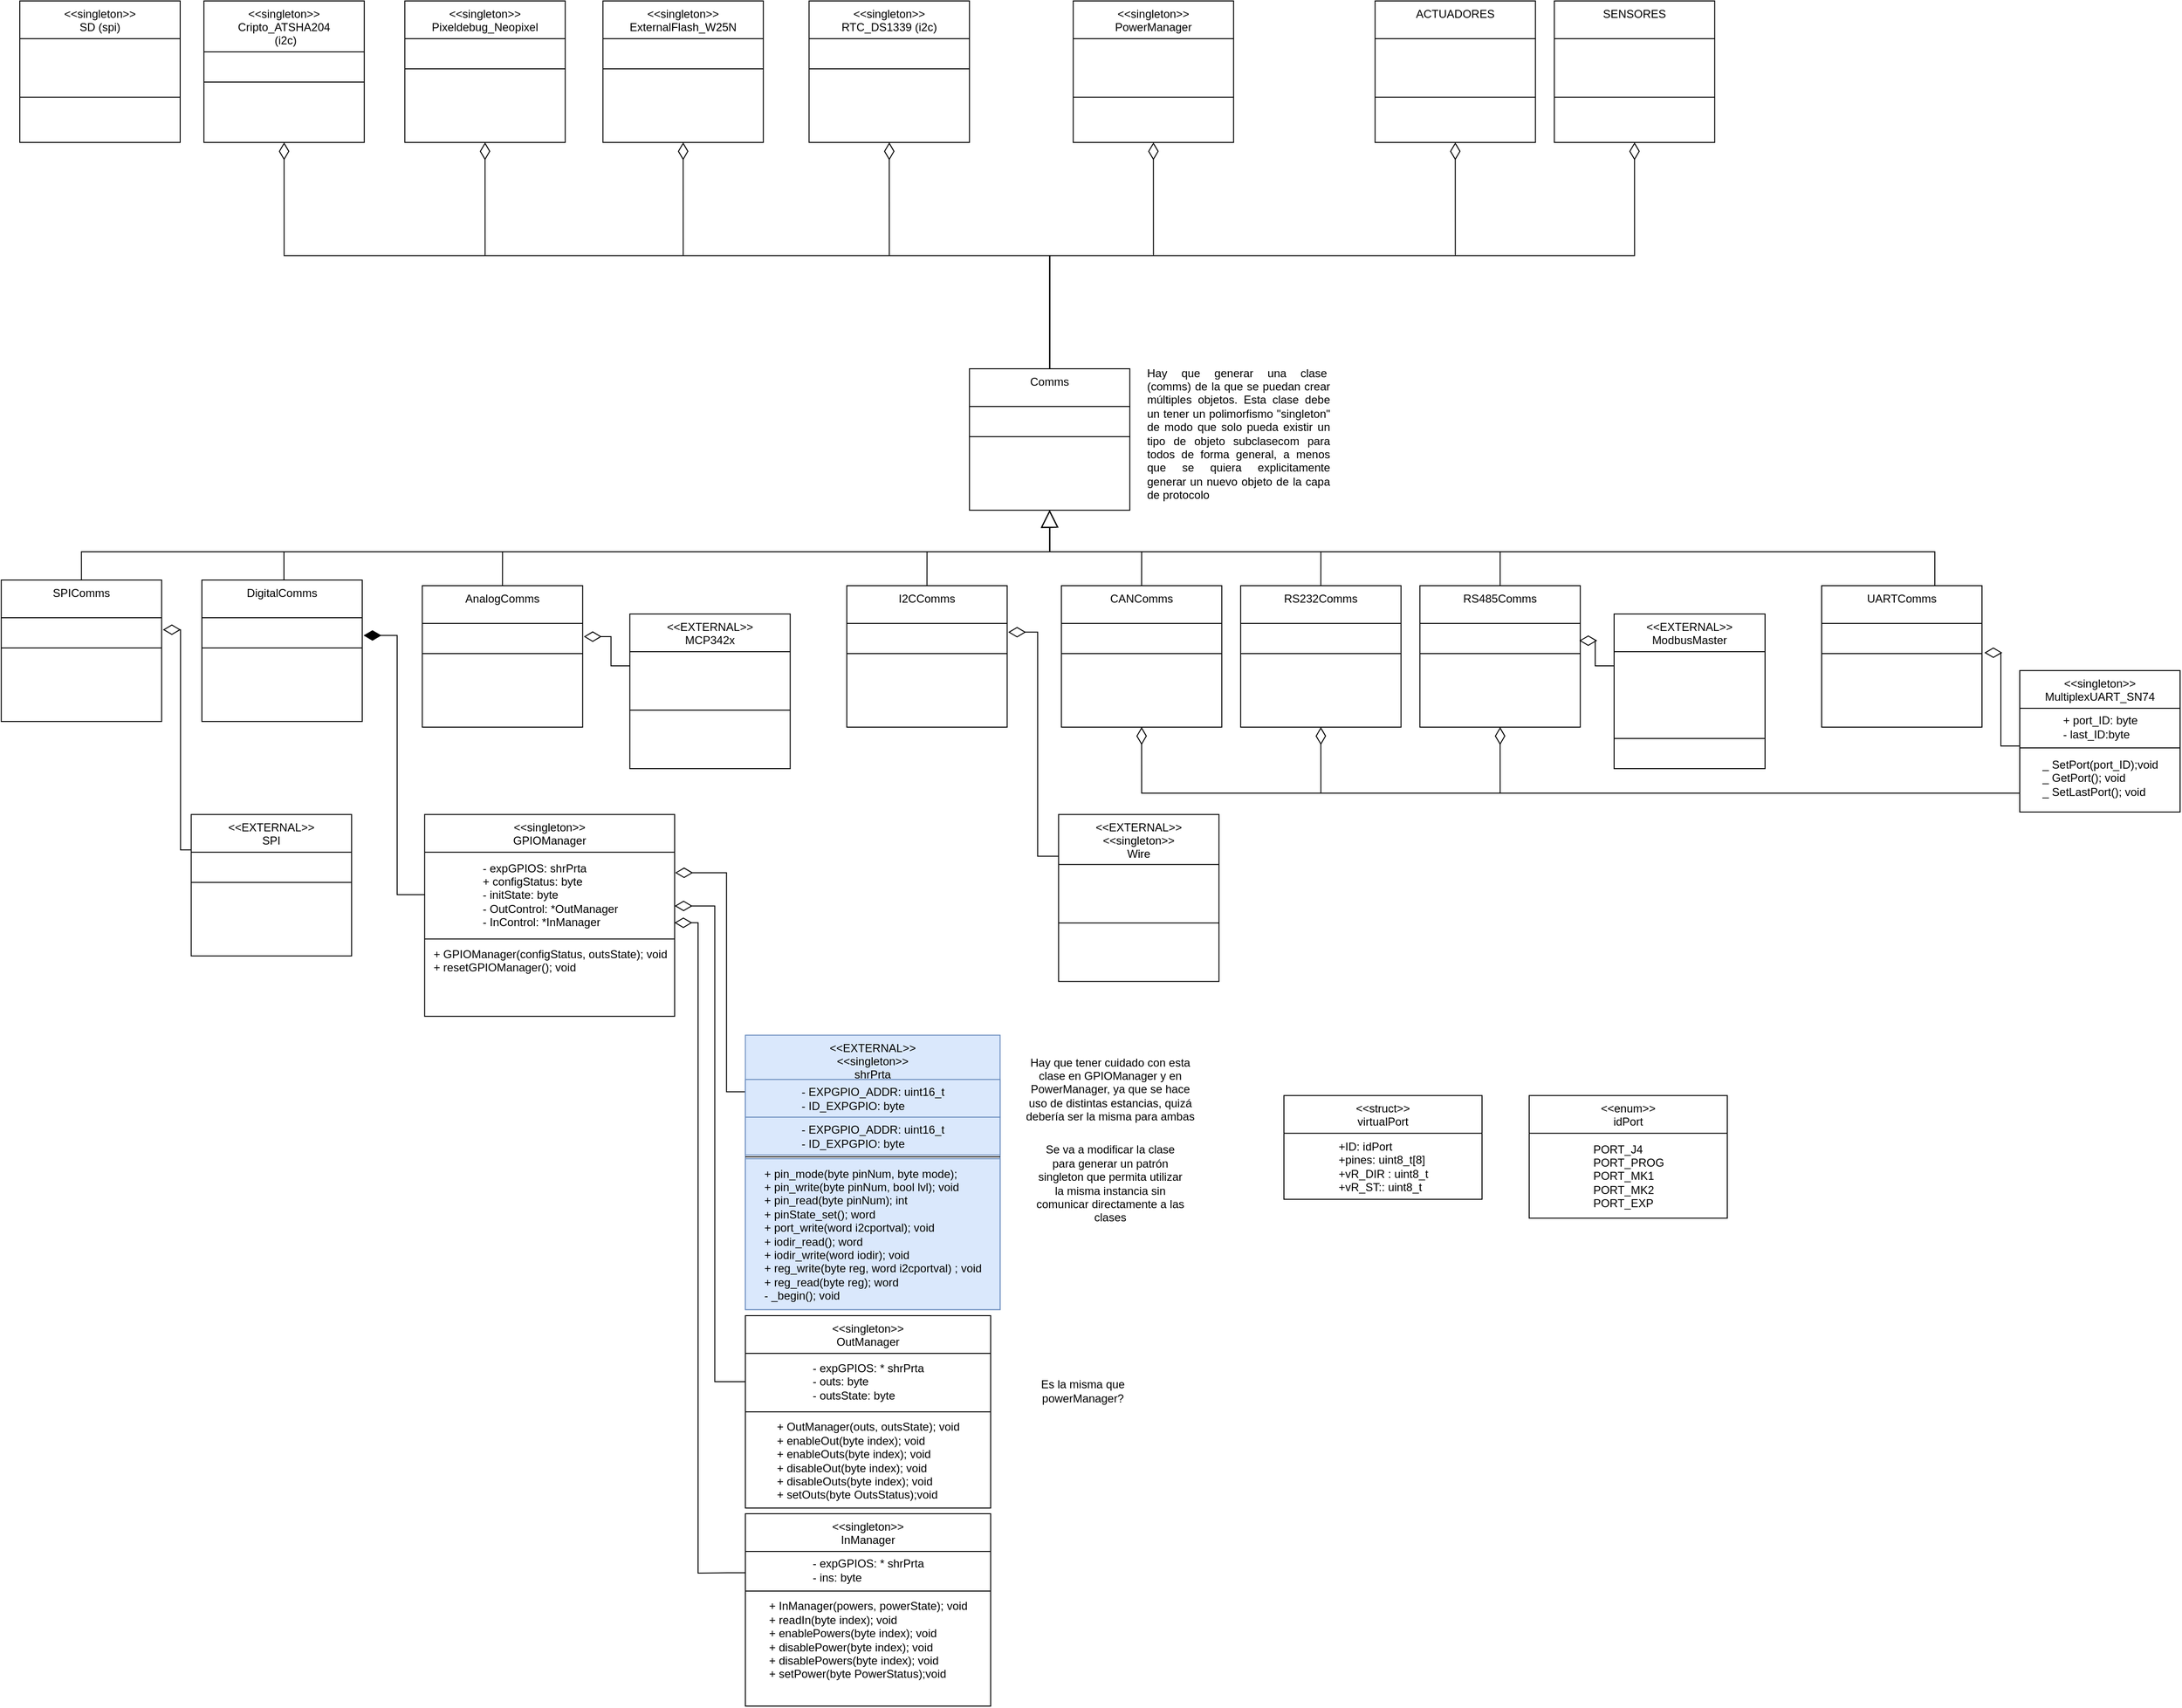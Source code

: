 <mxfile version="24.7.8" pages="2">
  <diagram id="3OVvUeIdduPm7GmG8bxR" name="Diagrama principal">
    <mxGraphModel dx="4726" dy="3061" grid="1" gridSize="10" guides="1" tooltips="1" connect="1" arrows="1" fold="1" page="1" pageScale="1" pageWidth="2336" pageHeight="1654" math="0" shadow="0">
      <root>
        <mxCell id="0" />
        <mxCell id="1" parent="0" />
        <mxCell id="Rdkc6Ct5zydoUWQUGEBv-1" style="edgeStyle=orthogonalEdgeStyle;rounded=0;orthogonalLoop=1;jettySize=auto;html=1;entryX=0.5;entryY=1;entryDx=0;entryDy=0;endSize=16;endArrow=diamondThin;endFill=0;" parent="1" source="Rdkc6Ct5zydoUWQUGEBv-4" target="Rdkc6Ct5zydoUWQUGEBv-60" edge="1">
          <mxGeometry relative="1" as="geometry">
            <Array as="points">
              <mxPoint x="-320.85" y="715.95" />
            </Array>
          </mxGeometry>
        </mxCell>
        <mxCell id="Rdkc6Ct5zydoUWQUGEBv-2" style="edgeStyle=orthogonalEdgeStyle;rounded=0;orthogonalLoop=1;jettySize=auto;html=1;entryX=0.5;entryY=1;entryDx=0;entryDy=0;endSize=16;endArrow=diamondThin;endFill=0;" parent="1" source="Rdkc6Ct5zydoUWQUGEBv-4" target="Rdkc6Ct5zydoUWQUGEBv-65" edge="1">
          <mxGeometry relative="1" as="geometry">
            <Array as="points">
              <mxPoint x="-510.85" y="715.95" />
            </Array>
          </mxGeometry>
        </mxCell>
        <mxCell id="Rdkc6Ct5zydoUWQUGEBv-3" style="edgeStyle=orthogonalEdgeStyle;rounded=0;orthogonalLoop=1;jettySize=auto;html=1;entryX=0.5;entryY=1;entryDx=0;entryDy=0;endSize=16;endArrow=diamondThin;endFill=0;" parent="1" source="Rdkc6Ct5zydoUWQUGEBv-4" target="Rdkc6Ct5zydoUWQUGEBv-55" edge="1">
          <mxGeometry relative="1" as="geometry">
            <Array as="points">
              <mxPoint x="-700.85" y="715.95" />
            </Array>
          </mxGeometry>
        </mxCell>
        <mxCell id="Rdkc6Ct5zydoUWQUGEBv-4" value="&lt;&lt;singleton&gt;&gt;&#xa;MultiplexUART_SN74" style="swimlane;fontStyle=0;align=center;verticalAlign=top;childLayout=stackLayout;horizontal=1;startSize=40;horizontalStack=0;resizeParent=1;resizeLast=0;collapsible=1;marginBottom=0;rounded=0;shadow=0;strokeWidth=1;" parent="1" vertex="1">
          <mxGeometry x="230.0" y="585.95" width="170" height="150" as="geometry">
            <mxRectangle x="110" y="560" width="170" height="40" as="alternateBounds" />
          </mxGeometry>
        </mxCell>
        <mxCell id="Rdkc6Ct5zydoUWQUGEBv-5" value="&lt;div style=&quot;text-align: justify;&quot;&gt;&lt;span style=&quot;background-color: initial;&quot;&gt;+ port_ID: byte&lt;/span&gt;&lt;/div&gt;&lt;div style=&quot;text-align: justify;&quot;&gt;- last_ID:byte&lt;/div&gt;" style="text;html=1;align=center;verticalAlign=middle;resizable=0;points=[];autosize=1;strokeColor=none;fillColor=none;" parent="Rdkc6Ct5zydoUWQUGEBv-4" vertex="1">
          <mxGeometry y="40" width="170" height="40" as="geometry" />
        </mxCell>
        <mxCell id="Rdkc6Ct5zydoUWQUGEBv-6" value="" style="line;html=1;strokeWidth=1;align=left;verticalAlign=middle;spacingTop=-1;spacingLeft=3;spacingRight=3;rotatable=0;labelPosition=right;points=[];portConstraint=eastwest;" parent="Rdkc6Ct5zydoUWQUGEBv-4" vertex="1">
          <mxGeometry y="80" width="170" height="4" as="geometry" />
        </mxCell>
        <mxCell id="Rdkc6Ct5zydoUWQUGEBv-7" value="&lt;div style=&quot;text-align: justify;&quot;&gt;&lt;span style=&quot;background-color: initial;&quot;&gt;_ SetPort(port_ID);void&lt;/span&gt;&lt;/div&gt;&lt;div style=&quot;text-align: justify;&quot;&gt;_ GetPort(); void&lt;/div&gt;&lt;div style=&quot;text-align: justify;&quot;&gt;_ SetLastPort(); void&lt;/div&gt;" style="text;html=1;align=center;verticalAlign=middle;resizable=0;points=[];autosize=1;strokeColor=none;fillColor=none;" parent="Rdkc6Ct5zydoUWQUGEBv-4" vertex="1">
          <mxGeometry y="84" width="170" height="60" as="geometry" />
        </mxCell>
        <mxCell id="Rdkc6Ct5zydoUWQUGEBv-12" value="&lt;&lt;singleton&gt;&gt;&#xa;OutManager" style="swimlane;fontStyle=0;align=center;verticalAlign=top;childLayout=stackLayout;horizontal=1;startSize=40;horizontalStack=0;resizeParent=1;resizeLast=0;collapsible=1;marginBottom=0;rounded=0;shadow=0;strokeWidth=1;" parent="1" vertex="1">
          <mxGeometry x="-1120.85" y="1270" width="260" height="204" as="geometry">
            <mxRectangle x="110" y="560" width="170" height="40" as="alternateBounds" />
          </mxGeometry>
        </mxCell>
        <mxCell id="Rdkc6Ct5zydoUWQUGEBv-13" value="&lt;div style=&quot;text-align: justify;&quot;&gt;- expGPIOS: * shrPrta&lt;/div&gt;&lt;div style=&quot;text-align: justify;&quot;&gt;- outs: byte&lt;/div&gt;&lt;div style=&quot;text-align: justify;&quot;&gt;- outsState: byte&lt;/div&gt;" style="text;html=1;align=center;verticalAlign=middle;resizable=0;points=[];autosize=1;strokeColor=none;fillColor=none;" parent="Rdkc6Ct5zydoUWQUGEBv-12" vertex="1">
          <mxGeometry y="40" width="260" height="60" as="geometry" />
        </mxCell>
        <mxCell id="Rdkc6Ct5zydoUWQUGEBv-14" value="" style="line;html=1;strokeWidth=1;align=left;verticalAlign=middle;spacingTop=-1;spacingLeft=3;spacingRight=3;rotatable=0;labelPosition=right;points=[];portConstraint=eastwest;" parent="Rdkc6Ct5zydoUWQUGEBv-12" vertex="1">
          <mxGeometry y="100" width="260" height="4" as="geometry" />
        </mxCell>
        <mxCell id="Rdkc6Ct5zydoUWQUGEBv-15" value="&lt;div style=&quot;text-align: justify;&quot;&gt;+ OutManager(outs,&amp;nbsp;&lt;span style=&quot;background-color: initial;&quot;&gt;outs&lt;/span&gt;&lt;span style=&quot;background-color: initial;&quot;&gt;State); void&lt;/span&gt;&lt;/div&gt;&lt;div style=&quot;text-align: justify;&quot;&gt;+ enableOut(byte index); void&lt;/div&gt;&lt;div style=&quot;text-align: justify;&quot;&gt;+ enableOuts(byte index); void&lt;/div&gt;&lt;div style=&quot;text-align: justify;&quot;&gt;+ disableOut(byte index); void&lt;/div&gt;&lt;div style=&quot;text-align: justify;&quot;&gt;+ disableOuts(byte index); void&lt;/div&gt;&lt;div style=&quot;text-align: justify;&quot;&gt;+ setOuts(byte OutsStatus);void&lt;/div&gt;" style="text;html=1;align=center;verticalAlign=middle;resizable=0;points=[];autosize=1;strokeColor=none;fillColor=none;" parent="Rdkc6Ct5zydoUWQUGEBv-12" vertex="1">
          <mxGeometry y="104" width="260" height="100" as="geometry" />
        </mxCell>
        <mxCell id="Rdkc6Ct5zydoUWQUGEBv-16" value="&lt;&lt;singleton&gt;&gt;&#xa;InManager" style="swimlane;fontStyle=0;align=center;verticalAlign=top;childLayout=stackLayout;horizontal=1;startSize=40;horizontalStack=0;resizeParent=1;resizeLast=0;collapsible=1;marginBottom=0;rounded=0;shadow=0;strokeWidth=1;" parent="1" vertex="1">
          <mxGeometry x="-1120.85" y="1480" width="260" height="204" as="geometry">
            <mxRectangle x="110" y="560" width="170" height="40" as="alternateBounds" />
          </mxGeometry>
        </mxCell>
        <mxCell id="Rdkc6Ct5zydoUWQUGEBv-17" value="&lt;div style=&quot;text-align: justify;&quot;&gt;- expGPIOS: * shrPrta&lt;/div&gt;&lt;div style=&quot;text-align: justify;&quot;&gt;- ins: byte&lt;br&gt;&lt;/div&gt;" style="text;html=1;align=center;verticalAlign=middle;resizable=0;points=[];autosize=1;strokeColor=none;fillColor=none;" parent="Rdkc6Ct5zydoUWQUGEBv-16" vertex="1">
          <mxGeometry y="40" width="260" height="40" as="geometry" />
        </mxCell>
        <mxCell id="Rdkc6Ct5zydoUWQUGEBv-18" value="" style="line;html=1;strokeWidth=1;align=left;verticalAlign=middle;spacingTop=-1;spacingLeft=3;spacingRight=3;rotatable=0;labelPosition=right;points=[];portConstraint=eastwest;" parent="Rdkc6Ct5zydoUWQUGEBv-16" vertex="1">
          <mxGeometry y="80" width="260" height="4" as="geometry" />
        </mxCell>
        <mxCell id="Rdkc6Ct5zydoUWQUGEBv-19" value="&lt;div style=&quot;text-align: justify;&quot;&gt;+ InManager(powers, powerState); void&lt;/div&gt;&lt;div style=&quot;text-align: justify;&quot;&gt;+ readIn(byte index); void&lt;/div&gt;&lt;div style=&quot;text-align: justify;&quot;&gt;+ enablePowers(byte index); void&lt;/div&gt;&lt;div style=&quot;text-align: justify;&quot;&gt;+ disablePower(byte index); void&lt;/div&gt;&lt;div style=&quot;text-align: justify;&quot;&gt;+ disablePowers(byte index); void&lt;/div&gt;&lt;div style=&quot;text-align: justify;&quot;&gt;+ setPower(byte PowerStatus);void&lt;/div&gt;" style="text;html=1;align=center;verticalAlign=middle;resizable=0;points=[];autosize=1;strokeColor=none;fillColor=none;" parent="Rdkc6Ct5zydoUWQUGEBv-16" vertex="1">
          <mxGeometry y="84" width="260" height="100" as="geometry" />
        </mxCell>
        <mxCell id="Rdkc6Ct5zydoUWQUGEBv-20" value="&lt;&lt;singleton&gt;&gt;&#xa;GPIOManager" style="swimlane;fontStyle=0;align=center;verticalAlign=top;childLayout=stackLayout;horizontal=1;startSize=40;horizontalStack=0;resizeParent=1;resizeLast=0;collapsible=1;marginBottom=0;rounded=0;shadow=0;strokeWidth=1;" parent="1" vertex="1">
          <mxGeometry x="-1460.85" y="738.6" width="265" height="214" as="geometry">
            <mxRectangle x="110" y="560" width="170" height="40" as="alternateBounds" />
          </mxGeometry>
        </mxCell>
        <mxCell id="Rdkc6Ct5zydoUWQUGEBv-21" value="&lt;div style=&quot;text-align: justify;&quot;&gt;- expGPIOS: shrPrta&lt;/div&gt;&lt;div style=&quot;text-align: justify;&quot;&gt;+ configStatus: byte&lt;/div&gt;&lt;div style=&quot;text-align: justify;&quot;&gt;- initState: byte&lt;/div&gt;&lt;div style=&quot;text-align: justify;&quot;&gt;- OutControl: *OutManager&lt;/div&gt;&lt;div style=&quot;text-align: justify;&quot;&gt;- InControl: *InManager&lt;/div&gt;" style="text;html=1;align=center;verticalAlign=middle;resizable=0;points=[];autosize=1;strokeColor=none;fillColor=none;" parent="Rdkc6Ct5zydoUWQUGEBv-20" vertex="1">
          <mxGeometry y="40" width="265" height="90" as="geometry" />
        </mxCell>
        <mxCell id="Rdkc6Ct5zydoUWQUGEBv-22" value="" style="line;html=1;strokeWidth=1;align=left;verticalAlign=middle;spacingTop=-1;spacingLeft=3;spacingRight=3;rotatable=0;labelPosition=right;points=[];portConstraint=eastwest;" parent="Rdkc6Ct5zydoUWQUGEBv-20" vertex="1">
          <mxGeometry y="130" width="265" height="4" as="geometry" />
        </mxCell>
        <mxCell id="Rdkc6Ct5zydoUWQUGEBv-23" value="&lt;div style=&quot;text-align: justify;&quot;&gt;+ GPIOManager(configStatus,&amp;nbsp;&lt;span style=&quot;background-color: initial;&quot;&gt;outs&lt;/span&gt;&lt;span style=&quot;background-color: initial;&quot;&gt;State); void&lt;/span&gt;&lt;/div&gt;&lt;div style=&quot;text-align: justify;&quot;&gt;&lt;span style=&quot;background-color: initial;&quot;&gt;+ resetGPIOManager(); void&lt;/span&gt;&lt;/div&gt;&lt;div style=&quot;text-align: justify;&quot;&gt;&lt;span style=&quot;background-color: initial;&quot;&gt;&amp;nbsp;&lt;/span&gt;&lt;/div&gt;&lt;div style=&quot;text-align: justify;&quot;&gt;&lt;span style=&quot;background-color: initial;&quot;&gt;&lt;br&gt;&lt;/span&gt;&lt;/div&gt;" style="text;html=1;align=center;verticalAlign=middle;resizable=0;points=[];autosize=1;strokeColor=none;fillColor=none;" parent="Rdkc6Ct5zydoUWQUGEBv-20" vertex="1">
          <mxGeometry y="134" width="265" height="70" as="geometry" />
        </mxCell>
        <mxCell id="Rdkc6Ct5zydoUWQUGEBv-24" value="" style="edgeStyle=orthogonalEdgeStyle;rounded=0;orthogonalLoop=1;jettySize=auto;html=1;endArrow=diamondThin;endFill=0;endSize=16;entryX=1.002;entryY=0.242;entryDx=0;entryDy=0;entryPerimeter=0;" parent="1" source="Rdkc6Ct5zydoUWQUGEBv-9" target="Rdkc6Ct5zydoUWQUGEBv-21" edge="1">
          <mxGeometry relative="1" as="geometry">
            <Array as="points">
              <mxPoint x="-1140.85" y="1032.6" />
              <mxPoint x="-1140.85" y="800.6" />
            </Array>
          </mxGeometry>
        </mxCell>
        <mxCell id="Rdkc6Ct5zydoUWQUGEBv-25" style="edgeStyle=orthogonalEdgeStyle;rounded=0;orthogonalLoop=1;jettySize=auto;html=1;entryX=1;entryY=0.633;entryDx=0;entryDy=0;entryPerimeter=0;endSize=16;endArrow=diamondThin;endFill=0;" parent="1" source="Rdkc6Ct5zydoUWQUGEBv-13" target="Rdkc6Ct5zydoUWQUGEBv-21" edge="1">
          <mxGeometry relative="1" as="geometry" />
        </mxCell>
        <mxCell id="Rdkc6Ct5zydoUWQUGEBv-26" style="edgeStyle=orthogonalEdgeStyle;rounded=0;orthogonalLoop=1;jettySize=auto;html=1;endSize=16;endArrow=diamondThin;endFill=0;entryX=0.999;entryY=0.831;entryDx=0;entryDy=0;entryPerimeter=0;exitX=-0.001;exitY=0.565;exitDx=0;exitDy=0;exitPerimeter=0;" parent="1" source="Rdkc6Ct5zydoUWQUGEBv-17" target="Rdkc6Ct5zydoUWQUGEBv-21" edge="1">
          <mxGeometry relative="1" as="geometry">
            <mxPoint x="-1170.85" y="948.6" as="targetPoint" />
            <Array as="points">
              <mxPoint x="-1140" y="1543" />
              <mxPoint x="-1171" y="1543" />
              <mxPoint x="-1171" y="853" />
            </Array>
            <mxPoint x="-1130" y="1550" as="sourcePoint" />
          </mxGeometry>
        </mxCell>
        <mxCell id="Rdkc6Ct5zydoUWQUGEBv-27" value="&lt;&lt;EXTERNAL&gt;&gt;&#xa;MCP342x" style="swimlane;fontStyle=0;align=center;verticalAlign=top;childLayout=stackLayout;horizontal=1;startSize=40;horizontalStack=0;resizeParent=1;resizeLast=0;collapsible=1;marginBottom=0;rounded=0;shadow=0;strokeWidth=1;" parent="1" vertex="1">
          <mxGeometry x="-1243.35" y="525.95" width="170" height="164" as="geometry">
            <mxRectangle x="110" y="560" width="170" height="40" as="alternateBounds" />
          </mxGeometry>
        </mxCell>
        <mxCell id="Rdkc6Ct5zydoUWQUGEBv-28" value="&lt;div style=&quot;text-align: justify;&quot;&gt;&lt;br&gt;&lt;/div&gt;" style="text;html=1;align=center;verticalAlign=middle;resizable=0;points=[];autosize=1;strokeColor=none;fillColor=none;" parent="Rdkc6Ct5zydoUWQUGEBv-27" vertex="1">
          <mxGeometry y="40" width="170" height="30" as="geometry" />
        </mxCell>
        <mxCell id="Rdkc6Ct5zydoUWQUGEBv-29" value="&lt;div style=&quot;text-align: justify;&quot;&gt;&lt;br&gt;&lt;/div&gt;" style="text;html=1;align=center;verticalAlign=middle;resizable=0;points=[];autosize=1;strokeColor=none;fillColor=none;" parent="Rdkc6Ct5zydoUWQUGEBv-27" vertex="1">
          <mxGeometry y="70" width="170" height="30" as="geometry" />
        </mxCell>
        <mxCell id="Rdkc6Ct5zydoUWQUGEBv-30" value="" style="line;html=1;strokeWidth=1;align=left;verticalAlign=middle;spacingTop=-1;spacingLeft=3;spacingRight=3;rotatable=0;labelPosition=right;points=[];portConstraint=eastwest;" parent="Rdkc6Ct5zydoUWQUGEBv-27" vertex="1">
          <mxGeometry y="100" width="170" height="4" as="geometry" />
        </mxCell>
        <mxCell id="Rdkc6Ct5zydoUWQUGEBv-31" value="&lt;div style=&quot;text-align: justify;&quot;&gt;&lt;br&gt;&lt;/div&gt;" style="text;html=1;align=center;verticalAlign=middle;resizable=0;points=[];autosize=1;strokeColor=none;fillColor=none;" parent="Rdkc6Ct5zydoUWQUGEBv-27" vertex="1">
          <mxGeometry y="104" width="170" height="30" as="geometry" />
        </mxCell>
        <mxCell id="Rdkc6Ct5zydoUWQUGEBv-32" value="&lt;div style=&quot;text-align: justify;&quot;&gt;&lt;br&gt;&lt;/div&gt;" style="text;html=1;align=center;verticalAlign=middle;resizable=0;points=[];autosize=1;strokeColor=none;fillColor=none;" parent="Rdkc6Ct5zydoUWQUGEBv-27" vertex="1">
          <mxGeometry y="134" width="170" height="30" as="geometry" />
        </mxCell>
        <mxCell id="Rdkc6Ct5zydoUWQUGEBv-33" value="&lt;&lt;singleton&gt;&gt;&#xa;RTC_DS1339 (i2c)" style="swimlane;fontStyle=0;align=center;verticalAlign=top;childLayout=stackLayout;horizontal=1;startSize=40;horizontalStack=0;resizeParent=1;resizeLast=0;collapsible=1;marginBottom=0;rounded=0;shadow=0;strokeWidth=1;" parent="1" vertex="1">
          <mxGeometry x="-1053.35" y="-124.05" width="170" height="150" as="geometry">
            <mxRectangle x="110" y="560" width="170" height="40" as="alternateBounds" />
          </mxGeometry>
        </mxCell>
        <mxCell id="Rdkc6Ct5zydoUWQUGEBv-34" value="&lt;div style=&quot;text-align: justify;&quot;&gt;&lt;br&gt;&lt;/div&gt;" style="text;html=1;align=center;verticalAlign=middle;resizable=0;points=[];autosize=1;strokeColor=none;fillColor=none;" parent="Rdkc6Ct5zydoUWQUGEBv-33" vertex="1">
          <mxGeometry y="40" width="170" height="30" as="geometry" />
        </mxCell>
        <mxCell id="Rdkc6Ct5zydoUWQUGEBv-35" value="" style="line;html=1;strokeWidth=1;align=left;verticalAlign=middle;spacingTop=-1;spacingLeft=3;spacingRight=3;rotatable=0;labelPosition=right;points=[];portConstraint=eastwest;" parent="Rdkc6Ct5zydoUWQUGEBv-33" vertex="1">
          <mxGeometry y="70" width="170" height="4" as="geometry" />
        </mxCell>
        <mxCell id="Rdkc6Ct5zydoUWQUGEBv-36" value="&lt;div style=&quot;text-align: justify;&quot;&gt;&lt;br&gt;&lt;/div&gt;" style="text;html=1;align=center;verticalAlign=middle;resizable=0;points=[];autosize=1;strokeColor=none;fillColor=none;" parent="Rdkc6Ct5zydoUWQUGEBv-33" vertex="1">
          <mxGeometry y="74" width="170" height="30" as="geometry" />
        </mxCell>
        <mxCell id="Rdkc6Ct5zydoUWQUGEBv-37" value="&lt;&lt;singleton&gt;&gt;&#xa;Pixeldebug_Neopixel&#xa;" style="swimlane;fontStyle=0;align=center;verticalAlign=top;childLayout=stackLayout;horizontal=1;startSize=40;horizontalStack=0;resizeParent=1;resizeLast=0;collapsible=1;marginBottom=0;rounded=0;shadow=0;strokeWidth=1;" parent="1" vertex="1">
          <mxGeometry x="-1481.85" y="-124.05" width="170" height="150" as="geometry">
            <mxRectangle x="110" y="560" width="170" height="40" as="alternateBounds" />
          </mxGeometry>
        </mxCell>
        <mxCell id="Rdkc6Ct5zydoUWQUGEBv-38" value="&lt;div style=&quot;text-align: justify;&quot;&gt;&lt;br&gt;&lt;/div&gt;" style="text;html=1;align=center;verticalAlign=middle;resizable=0;points=[];autosize=1;strokeColor=none;fillColor=none;" parent="Rdkc6Ct5zydoUWQUGEBv-37" vertex="1">
          <mxGeometry y="40" width="170" height="30" as="geometry" />
        </mxCell>
        <mxCell id="Rdkc6Ct5zydoUWQUGEBv-39" value="" style="line;html=1;strokeWidth=1;align=left;verticalAlign=middle;spacingTop=-1;spacingLeft=3;spacingRight=3;rotatable=0;labelPosition=right;points=[];portConstraint=eastwest;" parent="Rdkc6Ct5zydoUWQUGEBv-37" vertex="1">
          <mxGeometry y="70" width="170" height="4" as="geometry" />
        </mxCell>
        <mxCell id="Rdkc6Ct5zydoUWQUGEBv-40" value="&lt;div style=&quot;text-align: justify;&quot;&gt;&lt;br&gt;&lt;/div&gt;" style="text;html=1;align=center;verticalAlign=middle;resizable=0;points=[];autosize=1;strokeColor=none;fillColor=none;" parent="Rdkc6Ct5zydoUWQUGEBv-37" vertex="1">
          <mxGeometry y="74" width="170" height="30" as="geometry" />
        </mxCell>
        <mxCell id="Rdkc6Ct5zydoUWQUGEBv-41" value="&lt;&lt;singleton&gt;&gt;&#xa;ExternalFlash_W25N&#xa;" style="swimlane;fontStyle=0;align=center;verticalAlign=top;childLayout=stackLayout;horizontal=1;startSize=40;horizontalStack=0;resizeParent=1;resizeLast=0;collapsible=1;marginBottom=0;rounded=0;shadow=0;strokeWidth=1;" parent="1" vertex="1">
          <mxGeometry x="-1271.85" y="-124.05" width="170" height="150" as="geometry">
            <mxRectangle x="110" y="560" width="170" height="40" as="alternateBounds" />
          </mxGeometry>
        </mxCell>
        <mxCell id="Rdkc6Ct5zydoUWQUGEBv-42" value="&lt;div style=&quot;text-align: justify;&quot;&gt;&lt;br&gt;&lt;/div&gt;" style="text;html=1;align=center;verticalAlign=middle;resizable=0;points=[];autosize=1;strokeColor=none;fillColor=none;" parent="Rdkc6Ct5zydoUWQUGEBv-41" vertex="1">
          <mxGeometry y="40" width="170" height="30" as="geometry" />
        </mxCell>
        <mxCell id="Rdkc6Ct5zydoUWQUGEBv-43" value="" style="line;html=1;strokeWidth=1;align=left;verticalAlign=middle;spacingTop=-1;spacingLeft=3;spacingRight=3;rotatable=0;labelPosition=right;points=[];portConstraint=eastwest;" parent="Rdkc6Ct5zydoUWQUGEBv-41" vertex="1">
          <mxGeometry y="70" width="170" height="4" as="geometry" />
        </mxCell>
        <mxCell id="Rdkc6Ct5zydoUWQUGEBv-44" value="&lt;div style=&quot;text-align: justify;&quot;&gt;&lt;br&gt;&lt;/div&gt;" style="text;html=1;align=center;verticalAlign=middle;resizable=0;points=[];autosize=1;strokeColor=none;fillColor=none;" parent="Rdkc6Ct5zydoUWQUGEBv-41" vertex="1">
          <mxGeometry y="74" width="170" height="30" as="geometry" />
        </mxCell>
        <mxCell id="Rdkc6Ct5zydoUWQUGEBv-45" value="&lt;&lt;singleton&gt;&gt;&#xa;Cripto_ATSHA204&#xa; (i2c)" style="swimlane;fontStyle=0;align=center;verticalAlign=top;childLayout=stackLayout;horizontal=1;startSize=54;horizontalStack=0;resizeParent=1;resizeLast=0;collapsible=1;marginBottom=0;rounded=0;shadow=0;strokeWidth=1;" parent="1" vertex="1">
          <mxGeometry x="-1694.85" y="-124.05" width="170" height="150" as="geometry">
            <mxRectangle x="110" y="560" width="170" height="40" as="alternateBounds" />
          </mxGeometry>
        </mxCell>
        <mxCell id="Rdkc6Ct5zydoUWQUGEBv-46" value="&lt;div style=&quot;text-align: justify;&quot;&gt;&lt;br&gt;&lt;/div&gt;" style="text;html=1;align=center;verticalAlign=middle;resizable=0;points=[];autosize=1;strokeColor=none;fillColor=none;" parent="Rdkc6Ct5zydoUWQUGEBv-45" vertex="1">
          <mxGeometry y="54" width="170" height="30" as="geometry" />
        </mxCell>
        <mxCell id="Rdkc6Ct5zydoUWQUGEBv-47" value="" style="line;html=1;strokeWidth=1;align=left;verticalAlign=middle;spacingTop=-1;spacingLeft=3;spacingRight=3;rotatable=0;labelPosition=right;points=[];portConstraint=eastwest;" parent="Rdkc6Ct5zydoUWQUGEBv-45" vertex="1">
          <mxGeometry y="84" width="170" height="4" as="geometry" />
        </mxCell>
        <mxCell id="Rdkc6Ct5zydoUWQUGEBv-48" value="&lt;div style=&quot;text-align: justify;&quot;&gt;&lt;br&gt;&lt;/div&gt;" style="text;html=1;align=center;verticalAlign=middle;resizable=0;points=[];autosize=1;strokeColor=none;fillColor=none;" parent="Rdkc6Ct5zydoUWQUGEBv-45" vertex="1">
          <mxGeometry y="88" width="170" height="30" as="geometry" />
        </mxCell>
        <mxCell id="Rdkc6Ct5zydoUWQUGEBv-49" style="edgeStyle=orthogonalEdgeStyle;rounded=0;orthogonalLoop=1;jettySize=auto;html=1;exitX=0.5;exitY=0;exitDx=0;exitDy=0;entryX=0.5;entryY=1;entryDx=0;entryDy=0;endSize=16;endArrow=block;endFill=0;" parent="1" source="Rdkc6Ct5zydoUWQUGEBv-50" target="Rdkc6Ct5zydoUWQUGEBv-104" edge="1">
          <mxGeometry relative="1" as="geometry">
            <Array as="points">
              <mxPoint x="-928" y="460" />
              <mxPoint x="-798" y="460" />
            </Array>
          </mxGeometry>
        </mxCell>
        <mxCell id="Rdkc6Ct5zydoUWQUGEBv-50" value="I2CComms" style="swimlane;fontStyle=0;align=center;verticalAlign=top;childLayout=stackLayout;horizontal=1;startSize=40;horizontalStack=0;resizeParent=1;resizeLast=0;collapsible=1;marginBottom=0;rounded=0;shadow=0;strokeWidth=1;" parent="1" vertex="1">
          <mxGeometry x="-1013.35" y="495.95" width="170" height="150" as="geometry">
            <mxRectangle x="110" y="560" width="170" height="40" as="alternateBounds" />
          </mxGeometry>
        </mxCell>
        <mxCell id="Rdkc6Ct5zydoUWQUGEBv-51" value="&lt;div style=&quot;text-align: justify;&quot;&gt;&lt;br&gt;&lt;/div&gt;" style="text;html=1;align=center;verticalAlign=middle;resizable=0;points=[];autosize=1;strokeColor=none;fillColor=none;" parent="Rdkc6Ct5zydoUWQUGEBv-50" vertex="1">
          <mxGeometry y="40" width="170" height="30" as="geometry" />
        </mxCell>
        <mxCell id="Rdkc6Ct5zydoUWQUGEBv-52" value="" style="line;html=1;strokeWidth=1;align=left;verticalAlign=middle;spacingTop=-1;spacingLeft=3;spacingRight=3;rotatable=0;labelPosition=right;points=[];portConstraint=eastwest;" parent="Rdkc6Ct5zydoUWQUGEBv-50" vertex="1">
          <mxGeometry y="70" width="170" height="4" as="geometry" />
        </mxCell>
        <mxCell id="Rdkc6Ct5zydoUWQUGEBv-53" value="&lt;div style=&quot;text-align: justify;&quot;&gt;&lt;br&gt;&lt;/div&gt;" style="text;html=1;align=center;verticalAlign=middle;resizable=0;points=[];autosize=1;strokeColor=none;fillColor=none;" parent="Rdkc6Ct5zydoUWQUGEBv-50" vertex="1">
          <mxGeometry y="74" width="170" height="30" as="geometry" />
        </mxCell>
        <mxCell id="Rdkc6Ct5zydoUWQUGEBv-54" style="edgeStyle=orthogonalEdgeStyle;rounded=0;orthogonalLoop=1;jettySize=auto;html=1;exitX=0.5;exitY=0;exitDx=0;exitDy=0;entryX=0.5;entryY=1;entryDx=0;entryDy=0;endSize=16;endArrow=block;endFill=0;" parent="1" source="Rdkc6Ct5zydoUWQUGEBv-55" target="Rdkc6Ct5zydoUWQUGEBv-104" edge="1">
          <mxGeometry relative="1" as="geometry">
            <Array as="points">
              <mxPoint x="-701" y="460" />
              <mxPoint x="-798" y="460" />
            </Array>
          </mxGeometry>
        </mxCell>
        <mxCell id="Rdkc6Ct5zydoUWQUGEBv-55" value="CANComms" style="swimlane;fontStyle=0;align=center;verticalAlign=top;childLayout=stackLayout;horizontal=1;startSize=40;horizontalStack=0;resizeParent=1;resizeLast=0;collapsible=1;marginBottom=0;rounded=0;shadow=0;strokeWidth=1;" parent="1" vertex="1">
          <mxGeometry x="-785.85" y="495.95" width="170" height="150" as="geometry">
            <mxRectangle x="110" y="560" width="170" height="40" as="alternateBounds" />
          </mxGeometry>
        </mxCell>
        <mxCell id="Rdkc6Ct5zydoUWQUGEBv-56" value="&lt;div style=&quot;text-align: justify;&quot;&gt;&lt;br&gt;&lt;/div&gt;" style="text;html=1;align=center;verticalAlign=middle;resizable=0;points=[];autosize=1;strokeColor=none;fillColor=none;" parent="Rdkc6Ct5zydoUWQUGEBv-55" vertex="1">
          <mxGeometry y="40" width="170" height="30" as="geometry" />
        </mxCell>
        <mxCell id="Rdkc6Ct5zydoUWQUGEBv-57" value="" style="line;html=1;strokeWidth=1;align=left;verticalAlign=middle;spacingTop=-1;spacingLeft=3;spacingRight=3;rotatable=0;labelPosition=right;points=[];portConstraint=eastwest;" parent="Rdkc6Ct5zydoUWQUGEBv-55" vertex="1">
          <mxGeometry y="70" width="170" height="4" as="geometry" />
        </mxCell>
        <mxCell id="Rdkc6Ct5zydoUWQUGEBv-58" value="&lt;div style=&quot;text-align: justify;&quot;&gt;&lt;br&gt;&lt;/div&gt;" style="text;html=1;align=center;verticalAlign=middle;resizable=0;points=[];autosize=1;strokeColor=none;fillColor=none;" parent="Rdkc6Ct5zydoUWQUGEBv-55" vertex="1">
          <mxGeometry y="74" width="170" height="30" as="geometry" />
        </mxCell>
        <mxCell id="Rdkc6Ct5zydoUWQUGEBv-59" style="edgeStyle=orthogonalEdgeStyle;rounded=0;orthogonalLoop=1;jettySize=auto;html=1;entryX=0.5;entryY=1;entryDx=0;entryDy=0;endSize=16;endArrow=block;endFill=0;" parent="1" source="Rdkc6Ct5zydoUWQUGEBv-60" target="Rdkc6Ct5zydoUWQUGEBv-104" edge="1">
          <mxGeometry relative="1" as="geometry">
            <Array as="points">
              <mxPoint x="-321" y="460" />
              <mxPoint x="-798" y="460" />
            </Array>
          </mxGeometry>
        </mxCell>
        <mxCell id="Rdkc6Ct5zydoUWQUGEBv-60" value="RS485Comms" style="swimlane;fontStyle=0;align=center;verticalAlign=top;childLayout=stackLayout;horizontal=1;startSize=40;horizontalStack=0;resizeParent=1;resizeLast=0;collapsible=1;marginBottom=0;rounded=0;shadow=0;strokeWidth=1;" parent="1" vertex="1">
          <mxGeometry x="-405.85" y="495.95" width="170" height="150" as="geometry">
            <mxRectangle x="110" y="560" width="170" height="40" as="alternateBounds" />
          </mxGeometry>
        </mxCell>
        <mxCell id="Rdkc6Ct5zydoUWQUGEBv-61" value="&lt;div style=&quot;text-align: justify;&quot;&gt;&lt;br&gt;&lt;/div&gt;" style="text;html=1;align=center;verticalAlign=middle;resizable=0;points=[];autosize=1;strokeColor=none;fillColor=none;" parent="Rdkc6Ct5zydoUWQUGEBv-60" vertex="1">
          <mxGeometry y="40" width="170" height="30" as="geometry" />
        </mxCell>
        <mxCell id="Rdkc6Ct5zydoUWQUGEBv-62" value="" style="line;html=1;strokeWidth=1;align=left;verticalAlign=middle;spacingTop=-1;spacingLeft=3;spacingRight=3;rotatable=0;labelPosition=right;points=[];portConstraint=eastwest;" parent="Rdkc6Ct5zydoUWQUGEBv-60" vertex="1">
          <mxGeometry y="70" width="170" height="4" as="geometry" />
        </mxCell>
        <mxCell id="Rdkc6Ct5zydoUWQUGEBv-63" value="&lt;div style=&quot;text-align: justify;&quot;&gt;&lt;br&gt;&lt;/div&gt;" style="text;html=1;align=center;verticalAlign=middle;resizable=0;points=[];autosize=1;strokeColor=none;fillColor=none;" parent="Rdkc6Ct5zydoUWQUGEBv-60" vertex="1">
          <mxGeometry y="74" width="170" height="30" as="geometry" />
        </mxCell>
        <mxCell id="Rdkc6Ct5zydoUWQUGEBv-64" style="edgeStyle=orthogonalEdgeStyle;rounded=0;orthogonalLoop=1;jettySize=auto;html=1;exitX=0.5;exitY=0;exitDx=0;exitDy=0;entryX=0.5;entryY=1;entryDx=0;entryDy=0;endSize=16;endArrow=block;endFill=0;" parent="1" source="Rdkc6Ct5zydoUWQUGEBv-65" target="Rdkc6Ct5zydoUWQUGEBv-104" edge="1">
          <mxGeometry relative="1" as="geometry">
            <Array as="points">
              <mxPoint x="-511" y="460" />
              <mxPoint x="-798" y="460" />
            </Array>
          </mxGeometry>
        </mxCell>
        <mxCell id="Rdkc6Ct5zydoUWQUGEBv-65" value="RS232Comms" style="swimlane;fontStyle=0;align=center;verticalAlign=top;childLayout=stackLayout;horizontal=1;startSize=40;horizontalStack=0;resizeParent=1;resizeLast=0;collapsible=1;marginBottom=0;rounded=0;shadow=0;strokeWidth=1;" parent="1" vertex="1">
          <mxGeometry x="-595.85" y="495.95" width="170" height="150" as="geometry">
            <mxRectangle x="110" y="560" width="170" height="40" as="alternateBounds" />
          </mxGeometry>
        </mxCell>
        <mxCell id="Rdkc6Ct5zydoUWQUGEBv-66" value="&lt;div style=&quot;text-align: justify;&quot;&gt;&lt;br&gt;&lt;/div&gt;" style="text;html=1;align=center;verticalAlign=middle;resizable=0;points=[];autosize=1;strokeColor=none;fillColor=none;" parent="Rdkc6Ct5zydoUWQUGEBv-65" vertex="1">
          <mxGeometry y="40" width="170" height="30" as="geometry" />
        </mxCell>
        <mxCell id="Rdkc6Ct5zydoUWQUGEBv-67" value="" style="line;html=1;strokeWidth=1;align=left;verticalAlign=middle;spacingTop=-1;spacingLeft=3;spacingRight=3;rotatable=0;labelPosition=right;points=[];portConstraint=eastwest;" parent="Rdkc6Ct5zydoUWQUGEBv-65" vertex="1">
          <mxGeometry y="70" width="170" height="4" as="geometry" />
        </mxCell>
        <mxCell id="Rdkc6Ct5zydoUWQUGEBv-68" value="&lt;div style=&quot;text-align: justify;&quot;&gt;&lt;br&gt;&lt;/div&gt;" style="text;html=1;align=center;verticalAlign=middle;resizable=0;points=[];autosize=1;strokeColor=none;fillColor=none;" parent="Rdkc6Ct5zydoUWQUGEBv-65" vertex="1">
          <mxGeometry y="74" width="170" height="30" as="geometry" />
        </mxCell>
        <mxCell id="Rdkc6Ct5zydoUWQUGEBv-69" style="edgeStyle=orthogonalEdgeStyle;rounded=0;orthogonalLoop=1;jettySize=auto;html=1;exitX=0.5;exitY=0;exitDx=0;exitDy=0;entryX=0.5;entryY=1;entryDx=0;entryDy=0;endSize=16;endArrow=block;endFill=0;" parent="1" source="Rdkc6Ct5zydoUWQUGEBv-70" target="Rdkc6Ct5zydoUWQUGEBv-104" edge="1">
          <mxGeometry relative="1" as="geometry">
            <Array as="points">
              <mxPoint x="140" y="496" />
              <mxPoint x="140" y="460" />
              <mxPoint x="-798" y="460" />
            </Array>
          </mxGeometry>
        </mxCell>
        <mxCell id="Rdkc6Ct5zydoUWQUGEBv-70" value="UARTComms" style="swimlane;fontStyle=0;align=center;verticalAlign=top;childLayout=stackLayout;horizontal=1;startSize=40;horizontalStack=0;resizeParent=1;resizeLast=0;collapsible=1;marginBottom=0;rounded=0;shadow=0;strokeWidth=1;" parent="1" vertex="1">
          <mxGeometry x="20.0" y="495.95" width="170" height="150" as="geometry">
            <mxRectangle x="110" y="560" width="170" height="40" as="alternateBounds" />
          </mxGeometry>
        </mxCell>
        <mxCell id="Rdkc6Ct5zydoUWQUGEBv-71" value="&lt;div style=&quot;text-align: justify;&quot;&gt;&lt;br&gt;&lt;/div&gt;" style="text;html=1;align=center;verticalAlign=middle;resizable=0;points=[];autosize=1;strokeColor=none;fillColor=none;" parent="Rdkc6Ct5zydoUWQUGEBv-70" vertex="1">
          <mxGeometry y="40" width="170" height="30" as="geometry" />
        </mxCell>
        <mxCell id="Rdkc6Ct5zydoUWQUGEBv-72" value="" style="line;html=1;strokeWidth=1;align=left;verticalAlign=middle;spacingTop=-1;spacingLeft=3;spacingRight=3;rotatable=0;labelPosition=right;points=[];portConstraint=eastwest;" parent="Rdkc6Ct5zydoUWQUGEBv-70" vertex="1">
          <mxGeometry y="70" width="170" height="4" as="geometry" />
        </mxCell>
        <mxCell id="Rdkc6Ct5zydoUWQUGEBv-73" value="&lt;div style=&quot;text-align: justify;&quot;&gt;&lt;br&gt;&lt;/div&gt;" style="text;html=1;align=center;verticalAlign=middle;resizable=0;points=[];autosize=1;strokeColor=none;fillColor=none;" parent="Rdkc6Ct5zydoUWQUGEBv-70" vertex="1">
          <mxGeometry y="74" width="170" height="30" as="geometry" />
        </mxCell>
        <mxCell id="Rdkc6Ct5zydoUWQUGEBv-74" style="edgeStyle=orthogonalEdgeStyle;rounded=0;orthogonalLoop=1;jettySize=auto;html=1;entryX=1.015;entryY=-0.095;entryDx=0;entryDy=0;entryPerimeter=0;endSize=16;endArrow=diamondThin;endFill=0;" parent="1" source="Rdkc6Ct5zydoUWQUGEBv-4" target="Rdkc6Ct5zydoUWQUGEBv-73" edge="1">
          <mxGeometry relative="1" as="geometry">
            <Array as="points">
              <mxPoint x="210.0" y="665.95" />
              <mxPoint x="210.0" y="566.95" />
            </Array>
          </mxGeometry>
        </mxCell>
        <mxCell id="Rdkc6Ct5zydoUWQUGEBv-75" style="edgeStyle=orthogonalEdgeStyle;rounded=0;orthogonalLoop=1;jettySize=auto;html=1;exitX=0.5;exitY=0;exitDx=0;exitDy=0;entryX=0.5;entryY=1;entryDx=0;entryDy=0;endSize=16;endArrow=block;endFill=0;" parent="1" source="Rdkc6Ct5zydoUWQUGEBv-76" target="Rdkc6Ct5zydoUWQUGEBv-104" edge="1">
          <mxGeometry relative="1" as="geometry">
            <Array as="points">
              <mxPoint x="-1825" y="460" />
              <mxPoint x="-798" y="460" />
            </Array>
          </mxGeometry>
        </mxCell>
        <mxCell id="Rdkc6Ct5zydoUWQUGEBv-76" value="SPIComms&#xa;" style="swimlane;fontStyle=0;align=center;verticalAlign=top;childLayout=stackLayout;horizontal=1;startSize=40;horizontalStack=0;resizeParent=1;resizeLast=0;collapsible=1;marginBottom=0;rounded=0;shadow=0;strokeWidth=1;" parent="1" vertex="1">
          <mxGeometry x="-1909.65" y="490" width="170" height="150" as="geometry">
            <mxRectangle x="110" y="560" width="170" height="40" as="alternateBounds" />
          </mxGeometry>
        </mxCell>
        <mxCell id="Rdkc6Ct5zydoUWQUGEBv-77" value="&lt;div style=&quot;text-align: justify;&quot;&gt;&lt;br&gt;&lt;/div&gt;" style="text;html=1;align=center;verticalAlign=middle;resizable=0;points=[];autosize=1;strokeColor=none;fillColor=none;" parent="Rdkc6Ct5zydoUWQUGEBv-76" vertex="1">
          <mxGeometry y="40" width="170" height="30" as="geometry" />
        </mxCell>
        <mxCell id="Rdkc6Ct5zydoUWQUGEBv-78" value="" style="line;html=1;strokeWidth=1;align=left;verticalAlign=middle;spacingTop=-1;spacingLeft=3;spacingRight=3;rotatable=0;labelPosition=right;points=[];portConstraint=eastwest;" parent="Rdkc6Ct5zydoUWQUGEBv-76" vertex="1">
          <mxGeometry y="70" width="170" height="4" as="geometry" />
        </mxCell>
        <mxCell id="Rdkc6Ct5zydoUWQUGEBv-79" value="&lt;div style=&quot;text-align: justify;&quot;&gt;&lt;br&gt;&lt;/div&gt;" style="text;html=1;align=center;verticalAlign=middle;resizable=0;points=[];autosize=1;strokeColor=none;fillColor=none;" parent="Rdkc6Ct5zydoUWQUGEBv-76" vertex="1">
          <mxGeometry y="74" width="170" height="30" as="geometry" />
        </mxCell>
        <mxCell id="Rdkc6Ct5zydoUWQUGEBv-80" style="edgeStyle=orthogonalEdgeStyle;rounded=0;orthogonalLoop=1;jettySize=auto;html=1;exitX=0.5;exitY=0;exitDx=0;exitDy=0;entryX=0.5;entryY=1;entryDx=0;entryDy=0;endSize=16;endArrow=block;endFill=0;" parent="1" source="Rdkc6Ct5zydoUWQUGEBv-81" target="Rdkc6Ct5zydoUWQUGEBv-104" edge="1">
          <mxGeometry relative="1" as="geometry">
            <Array as="points">
              <mxPoint x="-1378" y="460" />
              <mxPoint x="-798" y="460" />
            </Array>
          </mxGeometry>
        </mxCell>
        <mxCell id="Rdkc6Ct5zydoUWQUGEBv-81" value="AnalogComms" style="swimlane;fontStyle=0;align=center;verticalAlign=top;childLayout=stackLayout;horizontal=1;startSize=40;horizontalStack=0;resizeParent=1;resizeLast=0;collapsible=1;marginBottom=0;rounded=0;shadow=0;strokeWidth=1;" parent="1" vertex="1">
          <mxGeometry x="-1463.35" y="495.95" width="170" height="150" as="geometry">
            <mxRectangle x="110" y="560" width="170" height="40" as="alternateBounds" />
          </mxGeometry>
        </mxCell>
        <mxCell id="Rdkc6Ct5zydoUWQUGEBv-82" value="&lt;div style=&quot;text-align: justify;&quot;&gt;&lt;br&gt;&lt;/div&gt;" style="text;html=1;align=center;verticalAlign=middle;resizable=0;points=[];autosize=1;strokeColor=none;fillColor=none;" parent="Rdkc6Ct5zydoUWQUGEBv-81" vertex="1">
          <mxGeometry y="40" width="170" height="30" as="geometry" />
        </mxCell>
        <mxCell id="Rdkc6Ct5zydoUWQUGEBv-83" value="" style="line;html=1;strokeWidth=1;align=left;verticalAlign=middle;spacingTop=-1;spacingLeft=3;spacingRight=3;rotatable=0;labelPosition=right;points=[];portConstraint=eastwest;" parent="Rdkc6Ct5zydoUWQUGEBv-81" vertex="1">
          <mxGeometry y="70" width="170" height="4" as="geometry" />
        </mxCell>
        <mxCell id="Rdkc6Ct5zydoUWQUGEBv-84" value="&lt;div style=&quot;text-align: justify;&quot;&gt;&lt;br&gt;&lt;/div&gt;" style="text;html=1;align=center;verticalAlign=middle;resizable=0;points=[];autosize=1;strokeColor=none;fillColor=none;" parent="Rdkc6Ct5zydoUWQUGEBv-81" vertex="1">
          <mxGeometry y="74" width="170" height="30" as="geometry" />
        </mxCell>
        <mxCell id="Rdkc6Ct5zydoUWQUGEBv-85" value="&lt;div style=&quot;text-align: justify;&quot;&gt;&lt;br&gt;&lt;/div&gt;" style="text;html=1;align=center;verticalAlign=middle;resizable=0;points=[];autosize=1;strokeColor=none;fillColor=none;" parent="Rdkc6Ct5zydoUWQUGEBv-81" vertex="1">
          <mxGeometry y="104" width="170" height="30" as="geometry" />
        </mxCell>
        <mxCell id="Rdkc6Ct5zydoUWQUGEBv-86" style="edgeStyle=orthogonalEdgeStyle;rounded=0;orthogonalLoop=1;jettySize=auto;html=1;exitX=0.5;exitY=0;exitDx=0;exitDy=0;entryX=0.5;entryY=1;entryDx=0;entryDy=0;endSize=16;endArrow=block;endFill=0;" parent="1" source="Rdkc6Ct5zydoUWQUGEBv-87" target="Rdkc6Ct5zydoUWQUGEBv-104" edge="1">
          <mxGeometry relative="1" as="geometry">
            <Array as="points">
              <mxPoint x="-1610" y="490" />
              <mxPoint x="-1610" y="460" />
              <mxPoint x="-798" y="460" />
            </Array>
          </mxGeometry>
        </mxCell>
        <mxCell id="Rdkc6Ct5zydoUWQUGEBv-87" value="DigitalComms" style="swimlane;fontStyle=0;align=center;verticalAlign=top;childLayout=stackLayout;horizontal=1;startSize=40;horizontalStack=0;resizeParent=1;resizeLast=0;collapsible=1;marginBottom=0;rounded=0;shadow=0;strokeWidth=1;" parent="1" vertex="1">
          <mxGeometry x="-1697" y="490" width="170" height="150" as="geometry">
            <mxRectangle x="110" y="560" width="170" height="40" as="alternateBounds" />
          </mxGeometry>
        </mxCell>
        <mxCell id="Rdkc6Ct5zydoUWQUGEBv-88" value="&lt;div style=&quot;text-align: justify;&quot;&gt;&lt;br&gt;&lt;/div&gt;" style="text;html=1;align=center;verticalAlign=middle;resizable=0;points=[];autosize=1;strokeColor=none;fillColor=none;" parent="Rdkc6Ct5zydoUWQUGEBv-87" vertex="1">
          <mxGeometry y="40" width="170" height="30" as="geometry" />
        </mxCell>
        <mxCell id="Rdkc6Ct5zydoUWQUGEBv-89" value="" style="line;html=1;strokeWidth=1;align=left;verticalAlign=middle;spacingTop=-1;spacingLeft=3;spacingRight=3;rotatable=0;labelPosition=right;points=[];portConstraint=eastwest;" parent="Rdkc6Ct5zydoUWQUGEBv-87" vertex="1">
          <mxGeometry y="70" width="170" height="4" as="geometry" />
        </mxCell>
        <mxCell id="Rdkc6Ct5zydoUWQUGEBv-90" value="&lt;div style=&quot;text-align: justify;&quot;&gt;&lt;br&gt;&lt;/div&gt;" style="text;html=1;align=center;verticalAlign=middle;resizable=0;points=[];autosize=1;strokeColor=none;fillColor=none;" parent="Rdkc6Ct5zydoUWQUGEBv-87" vertex="1">
          <mxGeometry y="74" width="170" height="30" as="geometry" />
        </mxCell>
        <mxCell id="Rdkc6Ct5zydoUWQUGEBv-91" value="&lt;&lt;EXTERNAL&gt;&gt;&#xa;ModbusMaster&#xa;&#xa;" style="swimlane;fontStyle=0;align=center;verticalAlign=top;childLayout=stackLayout;horizontal=1;startSize=40;horizontalStack=0;resizeParent=1;resizeLast=0;collapsible=1;marginBottom=0;rounded=0;shadow=0;strokeWidth=1;" parent="1" vertex="1">
          <mxGeometry x="-200" y="525.95" width="160" height="164" as="geometry">
            <mxRectangle x="110" y="560" width="170" height="40" as="alternateBounds" />
          </mxGeometry>
        </mxCell>
        <mxCell id="Rdkc6Ct5zydoUWQUGEBv-92" value="&lt;div style=&quot;text-align: justify;&quot;&gt;&lt;br&gt;&lt;/div&gt;" style="text;html=1;align=center;verticalAlign=middle;resizable=0;points=[];autosize=1;strokeColor=none;fillColor=none;" parent="Rdkc6Ct5zydoUWQUGEBv-91" vertex="1">
          <mxGeometry y="40" width="160" height="30" as="geometry" />
        </mxCell>
        <mxCell id="Rdkc6Ct5zydoUWQUGEBv-93" value="&lt;div style=&quot;text-align: justify;&quot;&gt;&lt;br&gt;&lt;/div&gt;" style="text;html=1;align=center;verticalAlign=middle;resizable=0;points=[];autosize=1;strokeColor=none;fillColor=none;" parent="Rdkc6Ct5zydoUWQUGEBv-91" vertex="1">
          <mxGeometry y="70" width="160" height="30" as="geometry" />
        </mxCell>
        <mxCell id="Rdkc6Ct5zydoUWQUGEBv-94" value="&lt;div style=&quot;text-align: justify;&quot;&gt;&lt;br&gt;&lt;/div&gt;" style="text;html=1;align=center;verticalAlign=middle;resizable=0;points=[];autosize=1;strokeColor=none;fillColor=none;" parent="Rdkc6Ct5zydoUWQUGEBv-91" vertex="1">
          <mxGeometry y="100" width="160" height="30" as="geometry" />
        </mxCell>
        <mxCell id="Rdkc6Ct5zydoUWQUGEBv-95" value="" style="line;html=1;strokeWidth=1;align=left;verticalAlign=middle;spacingTop=-1;spacingLeft=3;spacingRight=3;rotatable=0;labelPosition=right;points=[];portConstraint=eastwest;" parent="Rdkc6Ct5zydoUWQUGEBv-91" vertex="1">
          <mxGeometry y="130" width="160" height="4" as="geometry" />
        </mxCell>
        <mxCell id="Rdkc6Ct5zydoUWQUGEBv-96" value="&lt;div style=&quot;text-align: justify;&quot;&gt;&lt;br&gt;&lt;/div&gt;" style="text;html=1;align=center;verticalAlign=middle;resizable=0;points=[];autosize=1;strokeColor=none;fillColor=none;" parent="Rdkc6Ct5zydoUWQUGEBv-91" vertex="1">
          <mxGeometry y="134" width="160" height="30" as="geometry" />
        </mxCell>
        <mxCell id="Rdkc6Ct5zydoUWQUGEBv-97" style="edgeStyle=orthogonalEdgeStyle;rounded=0;orthogonalLoop=1;jettySize=auto;html=1;exitX=0.5;exitY=0;exitDx=0;exitDy=0;entryX=0.5;entryY=1;entryDx=0;entryDy=0;endArrow=diamondThin;endFill=0;endSize=16;" parent="1" source="Rdkc6Ct5zydoUWQUGEBv-104" target="Rdkc6Ct5zydoUWQUGEBv-33" edge="1">
          <mxGeometry relative="1" as="geometry">
            <Array as="points">
              <mxPoint x="-798.35" y="145.95" />
              <mxPoint x="-968.35" y="145.95" />
            </Array>
          </mxGeometry>
        </mxCell>
        <mxCell id="Rdkc6Ct5zydoUWQUGEBv-98" style="edgeStyle=orthogonalEdgeStyle;rounded=0;orthogonalLoop=1;jettySize=auto;html=1;exitX=0.5;exitY=0;exitDx=0;exitDy=0;entryX=0.5;entryY=1;entryDx=0;entryDy=0;endSize=16;endArrow=diamondThin;endFill=0;" parent="1" source="Rdkc6Ct5zydoUWQUGEBv-104" target="Rdkc6Ct5zydoUWQUGEBv-41" edge="1">
          <mxGeometry relative="1" as="geometry">
            <Array as="points">
              <mxPoint x="-798.35" y="145.95" />
              <mxPoint x="-1187.35" y="145.95" />
            </Array>
          </mxGeometry>
        </mxCell>
        <mxCell id="Rdkc6Ct5zydoUWQUGEBv-99" style="edgeStyle=orthogonalEdgeStyle;rounded=0;orthogonalLoop=1;jettySize=auto;html=1;exitX=0.5;exitY=0;exitDx=0;exitDy=0;entryX=0.5;entryY=1;entryDx=0;entryDy=0;endSize=16;endArrow=diamondThin;endFill=0;" parent="1" source="Rdkc6Ct5zydoUWQUGEBv-104" target="Rdkc6Ct5zydoUWQUGEBv-45" edge="1">
          <mxGeometry relative="1" as="geometry">
            <Array as="points">
              <mxPoint x="-798.35" y="145.95" />
              <mxPoint x="-1609.35" y="145.95" />
            </Array>
          </mxGeometry>
        </mxCell>
        <mxCell id="Rdkc6Ct5zydoUWQUGEBv-100" style="edgeStyle=orthogonalEdgeStyle;rounded=0;orthogonalLoop=1;jettySize=auto;html=1;exitX=0.5;exitY=0;exitDx=0;exitDy=0;entryX=0.5;entryY=1;entryDx=0;entryDy=0;endSize=16;endArrow=diamondThin;endFill=0;" parent="1" source="Rdkc6Ct5zydoUWQUGEBv-104" target="Rdkc6Ct5zydoUWQUGEBv-37" edge="1">
          <mxGeometry relative="1" as="geometry">
            <Array as="points">
              <mxPoint x="-798.35" y="145.95" />
              <mxPoint x="-1397.35" y="145.95" />
            </Array>
          </mxGeometry>
        </mxCell>
        <mxCell id="Rdkc6Ct5zydoUWQUGEBv-101" style="edgeStyle=orthogonalEdgeStyle;rounded=0;orthogonalLoop=1;jettySize=auto;html=1;exitX=0.5;exitY=0;exitDx=0;exitDy=0;entryX=0.5;entryY=1;entryDx=0;entryDy=0;endSize=16;endArrow=diamondThin;endFill=0;" parent="1" source="Rdkc6Ct5zydoUWQUGEBv-104" target="Rdkc6Ct5zydoUWQUGEBv-110" edge="1">
          <mxGeometry relative="1" as="geometry">
            <Array as="points">
              <mxPoint x="-798.35" y="145.95" />
              <mxPoint x="-688.35" y="145.95" />
            </Array>
          </mxGeometry>
        </mxCell>
        <mxCell id="Rdkc6Ct5zydoUWQUGEBv-102" style="edgeStyle=orthogonalEdgeStyle;rounded=0;orthogonalLoop=1;jettySize=auto;html=1;exitX=0.5;exitY=0;exitDx=0;exitDy=0;entryX=0.5;entryY=1;entryDx=0;entryDy=0;jumpSize=16;endArrow=diamondThin;endFill=0;endSize=16;" parent="1" source="Rdkc6Ct5zydoUWQUGEBv-104" target="Rdkc6Ct5zydoUWQUGEBv-115" edge="1">
          <mxGeometry relative="1" as="geometry">
            <Array as="points">
              <mxPoint x="-798.35" y="145.95" />
              <mxPoint x="-368.35" y="145.95" />
            </Array>
          </mxGeometry>
        </mxCell>
        <mxCell id="Rdkc6Ct5zydoUWQUGEBv-103" style="edgeStyle=orthogonalEdgeStyle;rounded=0;orthogonalLoop=1;jettySize=auto;html=1;exitX=0.5;exitY=0;exitDx=0;exitDy=0;entryX=0.5;entryY=1;entryDx=0;entryDy=0;endSize=16;endArrow=diamondThin;endFill=0;" parent="1" source="Rdkc6Ct5zydoUWQUGEBv-104" target="Rdkc6Ct5zydoUWQUGEBv-120" edge="1">
          <mxGeometry relative="1" as="geometry">
            <Array as="points">
              <mxPoint x="-798.35" y="145.95" />
              <mxPoint x="-178.35" y="145.95" />
            </Array>
          </mxGeometry>
        </mxCell>
        <mxCell id="Rdkc6Ct5zydoUWQUGEBv-108" style="edgeStyle=orthogonalEdgeStyle;rounded=0;orthogonalLoop=1;jettySize=auto;html=1;entryX=0.994;entryY=0.61;entryDx=0;entryDy=0;entryPerimeter=0;endSize=16;endArrow=diamondThin;endFill=0;" parent="1" source="Rdkc6Ct5zydoUWQUGEBv-92" target="Rdkc6Ct5zydoUWQUGEBv-61" edge="1">
          <mxGeometry relative="1" as="geometry" />
        </mxCell>
        <mxCell id="Rdkc6Ct5zydoUWQUGEBv-109" style="edgeStyle=orthogonalEdgeStyle;rounded=0;orthogonalLoop=1;jettySize=auto;html=1;entryX=1.008;entryY=0.627;entryDx=0;entryDy=0;entryPerimeter=0;endSize=16;endArrow=diamondThin;endFill=1;" parent="1" source="Rdkc6Ct5zydoUWQUGEBv-21" target="Rdkc6Ct5zydoUWQUGEBv-88" edge="1">
          <mxGeometry relative="1" as="geometry">
            <Array as="points">
              <mxPoint x="-1490" y="824" />
              <mxPoint x="-1490" y="549" />
            </Array>
          </mxGeometry>
        </mxCell>
        <mxCell id="Rdkc6Ct5zydoUWQUGEBv-110" value="&lt;&lt;singleton&gt;&gt;&#xa;PowerManager" style="swimlane;fontStyle=0;align=center;verticalAlign=top;childLayout=stackLayout;horizontal=1;startSize=40;horizontalStack=0;resizeParent=1;resizeLast=0;collapsible=1;marginBottom=0;rounded=0;shadow=0;strokeWidth=1;" parent="1" vertex="1">
          <mxGeometry x="-773.35" y="-124.05" width="170" height="150" as="geometry">
            <mxRectangle x="110" y="560" width="170" height="40" as="alternateBounds" />
          </mxGeometry>
        </mxCell>
        <mxCell id="Rdkc6Ct5zydoUWQUGEBv-111" value="&lt;div style=&quot;text-align: justify;&quot;&gt;&lt;br&gt;&lt;/div&gt;" style="text;html=1;align=center;verticalAlign=middle;resizable=0;points=[];autosize=1;strokeColor=none;fillColor=none;" parent="Rdkc6Ct5zydoUWQUGEBv-110" vertex="1">
          <mxGeometry y="40" width="170" height="30" as="geometry" />
        </mxCell>
        <mxCell id="Rdkc6Ct5zydoUWQUGEBv-112" value="&lt;div style=&quot;text-align: justify;&quot;&gt;&lt;br&gt;&lt;/div&gt;" style="text;html=1;align=center;verticalAlign=middle;resizable=0;points=[];autosize=1;strokeColor=none;fillColor=none;" parent="Rdkc6Ct5zydoUWQUGEBv-110" vertex="1">
          <mxGeometry y="70" width="170" height="30" as="geometry" />
        </mxCell>
        <mxCell id="Rdkc6Ct5zydoUWQUGEBv-113" value="" style="line;html=1;strokeWidth=1;align=left;verticalAlign=middle;spacingTop=-1;spacingLeft=3;spacingRight=3;rotatable=0;labelPosition=right;points=[];portConstraint=eastwest;" parent="Rdkc6Ct5zydoUWQUGEBv-110" vertex="1">
          <mxGeometry y="100" width="170" height="4" as="geometry" />
        </mxCell>
        <mxCell id="Rdkc6Ct5zydoUWQUGEBv-114" value="&lt;div style=&quot;text-align: justify;&quot;&gt;&lt;br&gt;&lt;/div&gt;" style="text;html=1;align=center;verticalAlign=middle;resizable=0;points=[];autosize=1;strokeColor=none;fillColor=none;" parent="Rdkc6Ct5zydoUWQUGEBv-110" vertex="1">
          <mxGeometry y="104" width="170" height="30" as="geometry" />
        </mxCell>
        <mxCell id="Rdkc6Ct5zydoUWQUGEBv-115" value="ACTUADORES" style="swimlane;fontStyle=0;align=center;verticalAlign=top;childLayout=stackLayout;horizontal=1;startSize=40;horizontalStack=0;resizeParent=1;resizeLast=0;collapsible=1;marginBottom=0;rounded=0;shadow=0;strokeWidth=1;" parent="1" vertex="1">
          <mxGeometry x="-453.35" y="-124.05" width="170" height="150" as="geometry">
            <mxRectangle x="110" y="560" width="170" height="40" as="alternateBounds" />
          </mxGeometry>
        </mxCell>
        <mxCell id="Rdkc6Ct5zydoUWQUGEBv-116" value="&lt;div style=&quot;text-align: justify;&quot;&gt;&lt;br&gt;&lt;/div&gt;" style="text;html=1;align=center;verticalAlign=middle;resizable=0;points=[];autosize=1;strokeColor=none;fillColor=none;" parent="Rdkc6Ct5zydoUWQUGEBv-115" vertex="1">
          <mxGeometry y="40" width="170" height="30" as="geometry" />
        </mxCell>
        <mxCell id="Rdkc6Ct5zydoUWQUGEBv-117" value="&lt;div style=&quot;text-align: justify;&quot;&gt;&lt;br&gt;&lt;/div&gt;" style="text;html=1;align=center;verticalAlign=middle;resizable=0;points=[];autosize=1;strokeColor=none;fillColor=none;" parent="Rdkc6Ct5zydoUWQUGEBv-115" vertex="1">
          <mxGeometry y="70" width="170" height="30" as="geometry" />
        </mxCell>
        <mxCell id="Rdkc6Ct5zydoUWQUGEBv-118" value="" style="line;html=1;strokeWidth=1;align=left;verticalAlign=middle;spacingTop=-1;spacingLeft=3;spacingRight=3;rotatable=0;labelPosition=right;points=[];portConstraint=eastwest;" parent="Rdkc6Ct5zydoUWQUGEBv-115" vertex="1">
          <mxGeometry y="100" width="170" height="4" as="geometry" />
        </mxCell>
        <mxCell id="Rdkc6Ct5zydoUWQUGEBv-119" value="&lt;div style=&quot;text-align: justify;&quot;&gt;&lt;br&gt;&lt;/div&gt;" style="text;html=1;align=center;verticalAlign=middle;resizable=0;points=[];autosize=1;strokeColor=none;fillColor=none;" parent="Rdkc6Ct5zydoUWQUGEBv-115" vertex="1">
          <mxGeometry y="104" width="170" height="30" as="geometry" />
        </mxCell>
        <mxCell id="Rdkc6Ct5zydoUWQUGEBv-120" value="SENSORES" style="swimlane;fontStyle=0;align=center;verticalAlign=top;childLayout=stackLayout;horizontal=1;startSize=40;horizontalStack=0;resizeParent=1;resizeLast=0;collapsible=1;marginBottom=0;rounded=0;shadow=0;strokeWidth=1;" parent="1" vertex="1">
          <mxGeometry x="-263.35" y="-124.05" width="170" height="150" as="geometry">
            <mxRectangle x="110" y="560" width="170" height="40" as="alternateBounds" />
          </mxGeometry>
        </mxCell>
        <mxCell id="Rdkc6Ct5zydoUWQUGEBv-121" value="&lt;div style=&quot;text-align: justify;&quot;&gt;&lt;br&gt;&lt;/div&gt;" style="text;html=1;align=center;verticalAlign=middle;resizable=0;points=[];autosize=1;strokeColor=none;fillColor=none;" parent="Rdkc6Ct5zydoUWQUGEBv-120" vertex="1">
          <mxGeometry y="40" width="170" height="30" as="geometry" />
        </mxCell>
        <mxCell id="Rdkc6Ct5zydoUWQUGEBv-122" value="&lt;div style=&quot;text-align: justify;&quot;&gt;&lt;br&gt;&lt;/div&gt;" style="text;html=1;align=center;verticalAlign=middle;resizable=0;points=[];autosize=1;strokeColor=none;fillColor=none;" parent="Rdkc6Ct5zydoUWQUGEBv-120" vertex="1">
          <mxGeometry y="70" width="170" height="30" as="geometry" />
        </mxCell>
        <mxCell id="Rdkc6Ct5zydoUWQUGEBv-123" value="" style="line;html=1;strokeWidth=1;align=left;verticalAlign=middle;spacingTop=-1;spacingLeft=3;spacingRight=3;rotatable=0;labelPosition=right;points=[];portConstraint=eastwest;" parent="Rdkc6Ct5zydoUWQUGEBv-120" vertex="1">
          <mxGeometry y="100" width="170" height="4" as="geometry" />
        </mxCell>
        <mxCell id="Rdkc6Ct5zydoUWQUGEBv-124" value="&lt;div style=&quot;text-align: justify;&quot;&gt;&lt;br&gt;&lt;/div&gt;" style="text;html=1;align=center;verticalAlign=middle;resizable=0;points=[];autosize=1;strokeColor=none;fillColor=none;" parent="Rdkc6Ct5zydoUWQUGEBv-120" vertex="1">
          <mxGeometry y="104" width="170" height="30" as="geometry" />
        </mxCell>
        <mxCell id="Rdkc6Ct5zydoUWQUGEBv-125" value="&lt;&lt;EXTERNAL&gt;&gt;&#xa;&lt;&lt;singleton&gt;&gt;&#xa;Wire" style="swimlane;fontStyle=0;align=center;verticalAlign=top;childLayout=stackLayout;horizontal=1;startSize=53;horizontalStack=0;resizeParent=1;resizeLast=0;collapsible=1;marginBottom=0;rounded=0;shadow=0;strokeWidth=1;" parent="1" vertex="1">
          <mxGeometry x="-788.85" y="738.6" width="170" height="177" as="geometry">
            <mxRectangle x="110" y="560" width="170" height="40" as="alternateBounds" />
          </mxGeometry>
        </mxCell>
        <mxCell id="Rdkc6Ct5zydoUWQUGEBv-126" value="&lt;div style=&quot;text-align: justify;&quot;&gt;&lt;br&gt;&lt;/div&gt;" style="text;html=1;align=center;verticalAlign=middle;resizable=0;points=[];autosize=1;strokeColor=none;fillColor=none;" parent="Rdkc6Ct5zydoUWQUGEBv-125" vertex="1">
          <mxGeometry y="53" width="170" height="30" as="geometry" />
        </mxCell>
        <mxCell id="Rdkc6Ct5zydoUWQUGEBv-127" value="&lt;div style=&quot;text-align: justify;&quot;&gt;&lt;br&gt;&lt;/div&gt;" style="text;html=1;align=center;verticalAlign=middle;resizable=0;points=[];autosize=1;strokeColor=none;fillColor=none;" parent="Rdkc6Ct5zydoUWQUGEBv-125" vertex="1">
          <mxGeometry y="83" width="170" height="30" as="geometry" />
        </mxCell>
        <mxCell id="Rdkc6Ct5zydoUWQUGEBv-128" value="" style="line;html=1;strokeWidth=1;align=left;verticalAlign=middle;spacingTop=-1;spacingLeft=3;spacingRight=3;rotatable=0;labelPosition=right;points=[];portConstraint=eastwest;" parent="Rdkc6Ct5zydoUWQUGEBv-125" vertex="1">
          <mxGeometry y="113" width="170" height="4" as="geometry" />
        </mxCell>
        <mxCell id="Rdkc6Ct5zydoUWQUGEBv-129" value="&lt;div style=&quot;text-align: justify;&quot;&gt;&lt;br&gt;&lt;/div&gt;" style="text;html=1;align=center;verticalAlign=middle;resizable=0;points=[];autosize=1;strokeColor=none;fillColor=none;" parent="Rdkc6Ct5zydoUWQUGEBv-125" vertex="1">
          <mxGeometry y="117" width="170" height="30" as="geometry" />
        </mxCell>
        <mxCell id="Rdkc6Ct5zydoUWQUGEBv-130" value="&lt;div style=&quot;text-align: justify;&quot;&gt;&lt;br&gt;&lt;/div&gt;" style="text;html=1;align=center;verticalAlign=middle;resizable=0;points=[];autosize=1;strokeColor=none;fillColor=none;" parent="Rdkc6Ct5zydoUWQUGEBv-125" vertex="1">
          <mxGeometry y="147" width="170" height="30" as="geometry" />
        </mxCell>
        <mxCell id="Rdkc6Ct5zydoUWQUGEBv-131" style="edgeStyle=orthogonalEdgeStyle;rounded=0;orthogonalLoop=1;jettySize=auto;html=1;exitX=0;exitY=0.25;exitDx=0;exitDy=0;entryX=1.006;entryY=0.311;entryDx=0;entryDy=0;entryPerimeter=0;endSize=16;endArrow=diamondThin;endFill=0;" parent="1" source="Rdkc6Ct5zydoUWQUGEBv-125" target="Rdkc6Ct5zydoUWQUGEBv-51" edge="1">
          <mxGeometry relative="1" as="geometry" />
        </mxCell>
        <mxCell id="Rdkc6Ct5zydoUWQUGEBv-132" value="&lt;&lt;EXTERNAL&gt;&gt;&#xa;SPI" style="swimlane;fontStyle=0;align=center;verticalAlign=top;childLayout=stackLayout;horizontal=1;startSize=40;horizontalStack=0;resizeParent=1;resizeLast=0;collapsible=1;marginBottom=0;rounded=0;shadow=0;strokeWidth=1;" parent="1" vertex="1">
          <mxGeometry x="-1708.3" y="738.6" width="170" height="150" as="geometry">
            <mxRectangle x="110" y="560" width="170" height="40" as="alternateBounds" />
          </mxGeometry>
        </mxCell>
        <mxCell id="Rdkc6Ct5zydoUWQUGEBv-133" value="&lt;div style=&quot;text-align: justify;&quot;&gt;&lt;br&gt;&lt;/div&gt;" style="text;html=1;align=center;verticalAlign=middle;resizable=0;points=[];autosize=1;strokeColor=none;fillColor=none;" parent="Rdkc6Ct5zydoUWQUGEBv-132" vertex="1">
          <mxGeometry y="40" width="170" height="30" as="geometry" />
        </mxCell>
        <mxCell id="Rdkc6Ct5zydoUWQUGEBv-134" value="" style="line;html=1;strokeWidth=1;align=left;verticalAlign=middle;spacingTop=-1;spacingLeft=3;spacingRight=3;rotatable=0;labelPosition=right;points=[];portConstraint=eastwest;" parent="Rdkc6Ct5zydoUWQUGEBv-132" vertex="1">
          <mxGeometry y="70" width="170" height="4" as="geometry" />
        </mxCell>
        <mxCell id="Rdkc6Ct5zydoUWQUGEBv-135" value="&lt;div style=&quot;text-align: justify;&quot;&gt;&lt;br&gt;&lt;/div&gt;" style="text;html=1;align=center;verticalAlign=middle;resizable=0;points=[];autosize=1;strokeColor=none;fillColor=none;" parent="Rdkc6Ct5zydoUWQUGEBv-132" vertex="1">
          <mxGeometry y="74" width="170" height="30" as="geometry" />
        </mxCell>
        <mxCell id="Rdkc6Ct5zydoUWQUGEBv-136" style="edgeStyle=orthogonalEdgeStyle;rounded=0;orthogonalLoop=1;jettySize=auto;html=1;exitX=0;exitY=0.25;exitDx=0;exitDy=0;entryX=1.008;entryY=0.424;entryDx=0;entryDy=0;entryPerimeter=0;endSize=16;endArrow=diamondThin;endFill=0;" parent="1" source="Rdkc6Ct5zydoUWQUGEBv-132" target="Rdkc6Ct5zydoUWQUGEBv-77" edge="1">
          <mxGeometry relative="1" as="geometry">
            <Array as="points">
              <mxPoint x="-1719.65" y="776" />
              <mxPoint x="-1719.65" y="543" />
            </Array>
          </mxGeometry>
        </mxCell>
        <mxCell id="Rdkc6Ct5zydoUWQUGEBv-137" style="edgeStyle=orthogonalEdgeStyle;rounded=0;orthogonalLoop=1;jettySize=auto;html=1;entryX=1.007;entryY=0.469;entryDx=0;entryDy=0;entryPerimeter=0;endSize=16;endArrow=diamondThin;endFill=0;" parent="1" source="Rdkc6Ct5zydoUWQUGEBv-28" target="Rdkc6Ct5zydoUWQUGEBv-82" edge="1">
          <mxGeometry relative="1" as="geometry" />
        </mxCell>
        <mxCell id="4mYLqCyowtA5DVpflirh-6" value="&lt;&lt;singleton&gt;&gt;&#xa;SD (spi)" style="swimlane;fontStyle=0;align=center;verticalAlign=top;childLayout=stackLayout;horizontal=1;startSize=40;horizontalStack=0;resizeParent=1;resizeLast=0;collapsible=1;marginBottom=0;rounded=0;shadow=0;strokeWidth=1;" parent="1" vertex="1">
          <mxGeometry x="-1890" y="-124.05" width="170" height="150" as="geometry">
            <mxRectangle x="110" y="560" width="170" height="40" as="alternateBounds" />
          </mxGeometry>
        </mxCell>
        <mxCell id="4mYLqCyowtA5DVpflirh-7" value="&lt;div style=&quot;text-align: justify;&quot;&gt;&lt;br&gt;&lt;/div&gt;" style="text;html=1;align=center;verticalAlign=middle;resizable=0;points=[];autosize=1;strokeColor=none;fillColor=none;" parent="4mYLqCyowtA5DVpflirh-6" vertex="1">
          <mxGeometry y="40" width="170" height="30" as="geometry" />
        </mxCell>
        <mxCell id="4mYLqCyowtA5DVpflirh-8" value="&lt;div style=&quot;text-align: justify;&quot;&gt;&lt;br&gt;&lt;/div&gt;" style="text;html=1;align=center;verticalAlign=middle;resizable=0;points=[];autosize=1;strokeColor=none;fillColor=none;" parent="4mYLqCyowtA5DVpflirh-6" vertex="1">
          <mxGeometry y="70" width="170" height="30" as="geometry" />
        </mxCell>
        <mxCell id="4mYLqCyowtA5DVpflirh-9" value="" style="line;html=1;strokeWidth=1;align=left;verticalAlign=middle;spacingTop=-1;spacingLeft=3;spacingRight=3;rotatable=0;labelPosition=right;points=[];portConstraint=eastwest;" parent="4mYLqCyowtA5DVpflirh-6" vertex="1">
          <mxGeometry y="100" width="170" height="4" as="geometry" />
        </mxCell>
        <mxCell id="4mYLqCyowtA5DVpflirh-10" value="&lt;div style=&quot;text-align: justify;&quot;&gt;&lt;br&gt;&lt;/div&gt;" style="text;html=1;align=center;verticalAlign=middle;resizable=0;points=[];autosize=1;strokeColor=none;fillColor=none;" parent="4mYLqCyowtA5DVpflirh-6" vertex="1">
          <mxGeometry y="104" width="170" height="30" as="geometry" />
        </mxCell>
        <mxCell id="4mYLqCyowtA5DVpflirh-30" value="" style="group" parent="1" vertex="1" connectable="0">
          <mxGeometry x="-883.35" y="260" width="383.35" height="155.95" as="geometry" />
        </mxCell>
        <mxCell id="Rdkc6Ct5zydoUWQUGEBv-104" value="Comms" style="swimlane;fontStyle=0;align=center;verticalAlign=top;childLayout=stackLayout;horizontal=1;startSize=40;horizontalStack=0;resizeParent=1;resizeLast=0;collapsible=1;marginBottom=0;rounded=0;shadow=0;strokeWidth=1;" parent="4mYLqCyowtA5DVpflirh-30" vertex="1">
          <mxGeometry y="5.95" width="170" height="150" as="geometry">
            <mxRectangle x="110" y="560" width="170" height="40" as="alternateBounds" />
          </mxGeometry>
        </mxCell>
        <mxCell id="Rdkc6Ct5zydoUWQUGEBv-105" value="&lt;div style=&quot;text-align: justify;&quot;&gt;&lt;br&gt;&lt;/div&gt;" style="text;html=1;align=center;verticalAlign=middle;resizable=0;points=[];autosize=1;strokeColor=none;fillColor=none;" parent="Rdkc6Ct5zydoUWQUGEBv-104" vertex="1">
          <mxGeometry y="40" width="170" height="30" as="geometry" />
        </mxCell>
        <mxCell id="Rdkc6Ct5zydoUWQUGEBv-106" value="" style="line;html=1;strokeWidth=1;align=left;verticalAlign=middle;spacingTop=-1;spacingLeft=3;spacingRight=3;rotatable=0;labelPosition=right;points=[];portConstraint=eastwest;" parent="Rdkc6Ct5zydoUWQUGEBv-104" vertex="1">
          <mxGeometry y="70" width="170" height="4" as="geometry" />
        </mxCell>
        <mxCell id="Rdkc6Ct5zydoUWQUGEBv-107" value="&lt;div style=&quot;text-align: justify;&quot;&gt;&lt;br&gt;&lt;/div&gt;" style="text;html=1;align=center;verticalAlign=middle;resizable=0;points=[];autosize=1;strokeColor=none;fillColor=none;" parent="Rdkc6Ct5zydoUWQUGEBv-104" vertex="1">
          <mxGeometry y="74" width="170" height="30" as="geometry" />
        </mxCell>
        <mxCell id="4mYLqCyowtA5DVpflirh-16" value="&lt;div style=&quot;text-align: justify;&quot;&gt;&lt;span style=&quot;background-color: initial;&quot;&gt;Hay que generar una clase&amp;nbsp; (comms) de la que se puedan crear múltiples objetos. Esta clase debe un tener un polimorfismo &quot;singleton&quot; de modo que solo pueda existir un tipo de objeto subclasecom para todos de forma general, a menos que se quiera explicitamente generar un nuevo objeto de la capa de protocolo&lt;/span&gt;&lt;/div&gt;" style="text;html=1;align=center;verticalAlign=middle;whiteSpace=wrap;rounded=0;" parent="4mYLqCyowtA5DVpflirh-30" vertex="1">
          <mxGeometry x="187.5" width="195.85" height="150" as="geometry" />
        </mxCell>
        <mxCell id="Rdkc6Ct5zydoUWQUGEBv-8" value="&lt;&lt;EXTERNAL&gt;&gt;&#xa;&lt;&lt;singleton&gt;&gt;&#xa;shrPrta" style="swimlane;fontStyle=0;align=center;verticalAlign=top;childLayout=stackLayout;horizontal=1;startSize=47;horizontalStack=0;resizeParent=1;resizeLast=0;collapsible=1;marginBottom=0;rounded=0;shadow=0;strokeWidth=1;fillColor=#dae8fc;strokeColor=#6c8ebf;" parent="1" vertex="1">
          <mxGeometry x="-1120.85" y="972.6" width="270" height="291" as="geometry">
            <mxRectangle x="110" y="560" width="170" height="40" as="alternateBounds" />
          </mxGeometry>
        </mxCell>
        <mxCell id="Rdkc6Ct5zydoUWQUGEBv-9" value="&lt;div style=&quot;text-align: justify;&quot;&gt;- EXPGPIO_ADDR: uint16_t&lt;/div&gt;&lt;div style=&quot;text-align: justify;&quot;&gt;- ID_EXPGPIO: byte&lt;/div&gt;" style="text;html=1;align=center;verticalAlign=middle;resizable=0;points=[];autosize=1;strokeColor=#6c8ebf;fillColor=#dae8fc;container=0;" parent="Rdkc6Ct5zydoUWQUGEBv-8" vertex="1">
          <mxGeometry y="47" width="270" height="40" as="geometry" />
        </mxCell>
        <mxCell id="4mYLqCyowtA5DVpflirh-31" value="&lt;div style=&quot;text-align: justify;&quot;&gt;- EXPGPIO_ADDR: uint16_t&lt;/div&gt;&lt;div style=&quot;text-align: justify;&quot;&gt;- ID_EXPGPIO: byte&lt;/div&gt;" style="text;html=1;align=center;verticalAlign=middle;resizable=0;points=[];autosize=1;strokeColor=#6c8ebf;fillColor=#dae8fc;container=0;" parent="Rdkc6Ct5zydoUWQUGEBv-8" vertex="1">
          <mxGeometry y="87" width="270" height="40" as="geometry" />
        </mxCell>
        <mxCell id="Rdkc6Ct5zydoUWQUGEBv-10" value="" style="line;html=1;strokeWidth=1;align=left;verticalAlign=middle;spacingTop=-1;spacingLeft=3;spacingRight=3;rotatable=0;labelPosition=right;points=[];portConstraint=eastwest;container=0;" parent="Rdkc6Ct5zydoUWQUGEBv-8" vertex="1">
          <mxGeometry y="127" width="270" height="4" as="geometry" />
        </mxCell>
        <mxCell id="Rdkc6Ct5zydoUWQUGEBv-11" value="&lt;div style=&quot;text-align: justify;&quot;&gt;&lt;span style=&quot;background-color: initial;&quot;&gt;+ pin_mode(byte pinNum, byte mode);&lt;/span&gt;&lt;/div&gt;&lt;div style=&quot;text-align: justify;&quot;&gt;+ pin_write(byte pinNum, bool lvl); void&lt;/div&gt;&lt;div style=&quot;text-align: justify;&quot;&gt;+ pin_read(byte pinNum); int&lt;/div&gt;&lt;div style=&quot;text-align: justify;&quot;&gt;+ pinState_set(); word&lt;/div&gt;&lt;div style=&quot;text-align: justify;&quot;&gt;+ port_write(word i2cportval); void&lt;/div&gt;&lt;div style=&quot;text-align: justify;&quot;&gt;+ iodir_read(); word&lt;/div&gt;&lt;div style=&quot;text-align: justify;&quot;&gt;+ iodir_write(word iodir); void&lt;/div&gt;&lt;div style=&quot;text-align: justify;&quot;&gt;+ reg_write(byte reg, word i2cportval) ; void&lt;/div&gt;&lt;div style=&quot;text-align: justify;&quot;&gt;+ reg_read(byte reg); word&lt;/div&gt;&lt;div style=&quot;text-align: justify;&quot;&gt;- _begin(); void&lt;/div&gt;" style="text;html=1;align=center;verticalAlign=middle;resizable=0;points=[];autosize=1;strokeColor=#6c8ebf;fillColor=#dae8fc;" parent="Rdkc6Ct5zydoUWQUGEBv-8" vertex="1">
          <mxGeometry y="131" width="270" height="160" as="geometry" />
        </mxCell>
        <mxCell id="O188iec8EriXe0yQlQSS-1" value="Hay que tener cuidado con esta clase en GPIOManager y en PowerManager, ya que se hace uso de distintas estancias, quizá debería ser la misma para ambas" style="text;html=1;align=center;verticalAlign=middle;whiteSpace=wrap;rounded=0;container=0;" parent="1" vertex="1">
          <mxGeometry x="-828.35" y="960" width="188.35" height="140" as="geometry" />
        </mxCell>
        <mxCell id="4mYLqCyowtA5DVpflirh-28" value="Se va a modificar la clase para generar un patrón singleton que permita utilizar la misma instancia sin comunicar directamente a las clases" style="text;html=1;align=center;verticalAlign=middle;whiteSpace=wrap;rounded=0;container=0;" parent="1" vertex="1">
          <mxGeometry x="-814.17" y="1070" width="160" height="120" as="geometry" />
        </mxCell>
        <mxCell id="PLp9Zuzt3ORK4HLocA0T-1" value="&lt;&lt;struct&gt;&gt;&#xa;virtualPort" style="swimlane;fontStyle=0;align=center;verticalAlign=top;childLayout=stackLayout;horizontal=1;startSize=40;horizontalStack=0;resizeParent=1;resizeLast=0;collapsible=1;marginBottom=0;rounded=0;shadow=0;strokeWidth=1;" parent="1" vertex="1">
          <mxGeometry x="-550" y="1036.6" width="210" height="110" as="geometry">
            <mxRectangle x="110" y="560" width="170" height="40" as="alternateBounds" />
          </mxGeometry>
        </mxCell>
        <mxCell id="PLp9Zuzt3ORK4HLocA0T-2" value="&lt;div style=&quot;text-align: justify;&quot;&gt;+ID: idPort&lt;/div&gt;&lt;div style=&quot;text-align: justify;&quot;&gt;+pines: uint8_t[8]&lt;/div&gt;&lt;div style=&quot;text-align: justify;&quot;&gt;+vR_DIR : uint8_t&lt;/div&gt;&lt;div style=&quot;text-align: justify;&quot;&gt;+vR_ST:: uint8_t&lt;/div&gt;" style="text;html=1;align=center;verticalAlign=middle;resizable=0;points=[];autosize=1;strokeColor=none;fillColor=none;" parent="PLp9Zuzt3ORK4HLocA0T-1" vertex="1">
          <mxGeometry y="40" width="210" height="70" as="geometry" />
        </mxCell>
        <mxCell id="PLp9Zuzt3ORK4HLocA0T-3" value="&lt;&lt;enum&gt;&gt;&#xa;idPort" style="swimlane;fontStyle=0;align=center;verticalAlign=top;childLayout=stackLayout;horizontal=1;startSize=40;horizontalStack=0;resizeParent=1;resizeLast=0;collapsible=1;marginBottom=0;rounded=0;shadow=0;strokeWidth=1;" parent="1" vertex="1">
          <mxGeometry x="-290" y="1036.6" width="210" height="130" as="geometry">
            <mxRectangle x="110" y="560" width="170" height="40" as="alternateBounds" />
          </mxGeometry>
        </mxCell>
        <mxCell id="PLp9Zuzt3ORK4HLocA0T-4" value="&lt;div style=&quot;text-align: justify;&quot;&gt;PORT_J4&lt;/div&gt;&lt;div style=&quot;text-align: justify;&quot;&gt;PORT_PROG&lt;/div&gt;&lt;div style=&quot;text-align: justify;&quot;&gt;PORT_MK1&lt;br&gt;PORT_MK2&lt;br&gt;PORT_EXP&lt;/div&gt;" style="text;html=1;align=center;verticalAlign=middle;resizable=0;points=[];autosize=1;strokeColor=none;fillColor=none;" parent="PLp9Zuzt3ORK4HLocA0T-3" vertex="1">
          <mxGeometry y="40" width="210" height="90" as="geometry" />
        </mxCell>
        <mxCell id="_tc1U060ZQpMZa_uhs-y-1" value="Es la misma que powerManager?" style="text;html=1;align=center;verticalAlign=middle;whiteSpace=wrap;rounded=0;container=0;" vertex="1" parent="1">
          <mxGeometry x="-843.35" y="1290" width="160" height="120" as="geometry" />
        </mxCell>
      </root>
    </mxGraphModel>
  </diagram>
  <diagram id="hOhHF1-CvXadhbVAOJqD" name="Sensores">
    <mxGraphModel dx="3770" dy="2498" grid="1" gridSize="10" guides="1" tooltips="1" connect="1" arrows="1" fold="1" page="1" pageScale="1" pageWidth="2336" pageHeight="1654" math="0" shadow="0">
      <root>
        <mxCell id="0" />
        <mxCell id="1" parent="0" />
        <mxCell id="txfpHzbgYPRrMpQCEyJM-1" value="SENSORES" style="swimlane;fontStyle=0;align=center;verticalAlign=top;childLayout=stackLayout;horizontal=1;startSize=40;horizontalStack=0;resizeParent=1;resizeLast=0;collapsible=1;marginBottom=0;rounded=0;shadow=0;strokeWidth=1;" parent="1" vertex="1">
          <mxGeometry x="-1253" y="-1450" width="220" height="174" as="geometry">
            <mxRectangle x="110" y="560" width="170" height="40" as="alternateBounds" />
          </mxGeometry>
        </mxCell>
        <mxCell id="txfpHzbgYPRrMpQCEyJM-2" value="&lt;div style=&quot;text-align: justify;&quot;&gt;+ID:string&lt;/div&gt;&lt;div style=&quot;text-align: justify;&quot;&gt;+v_mediciones:std::vector&amp;lt;Measure&amp;gt;&lt;/div&gt;&lt;div style=&quot;text-align: justify;&quot;&gt;-powered: configPower(struct)&lt;/div&gt;&lt;div style=&quot;text-align: justify;&quot;&gt;-keys&lt;/div&gt;" style="text;html=1;align=center;verticalAlign=middle;resizable=0;points=[];autosize=1;strokeColor=none;fillColor=none;" parent="txfpHzbgYPRrMpQCEyJM-1" vertex="1">
          <mxGeometry y="40" width="220" height="70" as="geometry" />
        </mxCell>
        <mxCell id="txfpHzbgYPRrMpQCEyJM-4" value="" style="line;html=1;strokeWidth=1;align=left;verticalAlign=middle;spacingTop=-1;spacingLeft=3;spacingRight=3;rotatable=0;labelPosition=right;points=[];portConstraint=eastwest;" parent="txfpHzbgYPRrMpQCEyJM-1" vertex="1">
          <mxGeometry y="110" width="220" height="4" as="geometry" />
        </mxCell>
        <mxCell id="txfpHzbgYPRrMpQCEyJM-3" value="&lt;div style=&quot;text-align: justify;&quot;&gt;&lt;br&gt;&lt;/div&gt;" style="text;html=1;align=center;verticalAlign=middle;resizable=0;points=[];autosize=1;strokeColor=none;fillColor=none;" parent="txfpHzbgYPRrMpQCEyJM-1" vertex="1">
          <mxGeometry y="114" width="220" height="30" as="geometry" />
        </mxCell>
        <mxCell id="txfpHzbgYPRrMpQCEyJM-5" value="&lt;div style=&quot;text-align: justify;&quot;&gt;&lt;br&gt;&lt;/div&gt;" style="text;html=1;align=center;verticalAlign=middle;resizable=0;points=[];autosize=1;strokeColor=none;fillColor=none;" parent="txfpHzbgYPRrMpQCEyJM-1" vertex="1">
          <mxGeometry y="144" width="220" height="30" as="geometry" />
        </mxCell>
        <mxCell id="txfpHzbgYPRrMpQCEyJM-9" value="&lt;&lt;struct&gt;&gt;&#xa;configPower" style="swimlane;fontStyle=0;align=center;verticalAlign=top;childLayout=stackLayout;horizontal=1;startSize=40;horizontalStack=0;resizeParent=1;resizeLast=0;collapsible=1;marginBottom=0;rounded=0;shadow=0;strokeWidth=1;fillColor=#dae8fc;strokeColor=#6c8ebf;" parent="1" vertex="1">
          <mxGeometry x="-950" y="-1430" width="210" height="110" as="geometry">
            <mxRectangle x="110" y="560" width="170" height="40" as="alternateBounds" />
          </mxGeometry>
        </mxCell>
        <mxCell id="txfpHzbgYPRrMpQCEyJM-10" value="&lt;div style=&quot;text-align: justify;&quot;&gt;+poweredByBoard: bool&lt;/div&gt;&lt;div style=&quot;text-align: justify;&quot;&gt;+pinRelated:int&lt;/div&gt;" style="text;html=1;align=center;verticalAlign=middle;resizable=0;points=[];autosize=1;strokeColor=#6c8ebf;fillColor=#dae8fc;" parent="txfpHzbgYPRrMpQCEyJM-9" vertex="1">
          <mxGeometry y="40" width="210" height="40" as="geometry" />
        </mxCell>
        <mxCell id="txfpHzbgYPRrMpQCEyJM-13" value="&lt;div style=&quot;text-align: justify;&quot;&gt;&lt;br&gt;&lt;/div&gt;" style="text;html=1;align=center;verticalAlign=middle;resizable=0;points=[];autosize=1;strokeColor=#6c8ebf;fillColor=#dae8fc;" parent="txfpHzbgYPRrMpQCEyJM-9" vertex="1">
          <mxGeometry y="80" width="210" height="30" as="geometry" />
        </mxCell>
        <mxCell id="KOf9YbKptniOOD483ScS-1" style="edgeStyle=orthogonalEdgeStyle;rounded=0;orthogonalLoop=1;jettySize=auto;html=1;entryX=1.002;entryY=0.579;entryDx=0;entryDy=0;entryPerimeter=0;endSize=16;endArrow=diamondThin;endFill=1;" parent="1" source="txfpHzbgYPRrMpQCEyJM-10" target="txfpHzbgYPRrMpQCEyJM-2" edge="1">
          <mxGeometry relative="1" as="geometry" />
        </mxCell>
        <mxCell id="o1MIXF3TX0Cdpb82eDEJ-8" value="&lt;&lt;EXTERNAL&gt;&gt;&#xa;&lt;&lt;singleton&gt;&gt;&#xa;shrPrta" style="swimlane;fontStyle=0;align=center;verticalAlign=top;childLayout=stackLayout;horizontal=1;startSize=47;horizontalStack=0;resizeParent=1;resizeLast=0;collapsible=1;marginBottom=0;rounded=0;shadow=0;strokeWidth=1;fillColor=#dae8fc;strokeColor=#6c8ebf;" parent="1" vertex="1">
          <mxGeometry x="-950.0" y="-1277.4" width="270" height="291" as="geometry">
            <mxRectangle x="110" y="560" width="170" height="40" as="alternateBounds" />
          </mxGeometry>
        </mxCell>
        <mxCell id="o1MIXF3TX0Cdpb82eDEJ-9" value="&lt;div style=&quot;text-align: justify;&quot;&gt;- EXPGPIO_ADDR: uint16_t&lt;/div&gt;&lt;div style=&quot;text-align: justify;&quot;&gt;- ID_EXPGPIO: byte&lt;/div&gt;" style="text;html=1;align=center;verticalAlign=middle;resizable=0;points=[];autosize=1;strokeColor=#6c8ebf;fillColor=#dae8fc;container=0;" parent="o1MIXF3TX0Cdpb82eDEJ-8" vertex="1">
          <mxGeometry y="47" width="270" height="40" as="geometry" />
        </mxCell>
        <mxCell id="o1MIXF3TX0Cdpb82eDEJ-10" value="&lt;div style=&quot;text-align: justify;&quot;&gt;- EXPGPIO_ADDR: uint16_t&lt;/div&gt;&lt;div style=&quot;text-align: justify;&quot;&gt;- ID_EXPGPIO: byte&lt;/div&gt;" style="text;html=1;align=center;verticalAlign=middle;resizable=0;points=[];autosize=1;strokeColor=#6c8ebf;fillColor=#dae8fc;container=0;" parent="o1MIXF3TX0Cdpb82eDEJ-8" vertex="1">
          <mxGeometry y="87" width="270" height="40" as="geometry" />
        </mxCell>
        <mxCell id="o1MIXF3TX0Cdpb82eDEJ-11" value="" style="line;html=1;strokeWidth=1;align=left;verticalAlign=middle;spacingTop=-1;spacingLeft=3;spacingRight=3;rotatable=0;labelPosition=right;points=[];portConstraint=eastwest;container=0;" parent="o1MIXF3TX0Cdpb82eDEJ-8" vertex="1">
          <mxGeometry y="127" width="270" height="4" as="geometry" />
        </mxCell>
        <mxCell id="o1MIXF3TX0Cdpb82eDEJ-12" value="&lt;div style=&quot;text-align: justify;&quot;&gt;&lt;span style=&quot;background-color: initial;&quot;&gt;+ pin_mode(byte pinNum, byte mode);&lt;/span&gt;&lt;/div&gt;&lt;div style=&quot;text-align: justify;&quot;&gt;+ pin_write(byte pinNum, bool lvl); void&lt;/div&gt;&lt;div style=&quot;text-align: justify;&quot;&gt;+ pin_read(byte pinNum); int&lt;/div&gt;&lt;div style=&quot;text-align: justify;&quot;&gt;+ pinState_set(); word&lt;/div&gt;&lt;div style=&quot;text-align: justify;&quot;&gt;+ port_write(word i2cportval); void&lt;/div&gt;&lt;div style=&quot;text-align: justify;&quot;&gt;+ iodir_read(); word&lt;/div&gt;&lt;div style=&quot;text-align: justify;&quot;&gt;+ iodir_write(word iodir); void&lt;/div&gt;&lt;div style=&quot;text-align: justify;&quot;&gt;+ reg_write(byte reg, word i2cportval) ; void&lt;/div&gt;&lt;div style=&quot;text-align: justify;&quot;&gt;+ reg_read(byte reg); word&lt;/div&gt;&lt;div style=&quot;text-align: justify;&quot;&gt;- _begin(); void&lt;/div&gt;" style="text;html=1;align=center;verticalAlign=middle;resizable=0;points=[];autosize=1;strokeColor=#6c8ebf;fillColor=#dae8fc;" parent="o1MIXF3TX0Cdpb82eDEJ-8" vertex="1">
          <mxGeometry y="131" width="270" height="160" as="geometry" />
        </mxCell>
        <mxCell id="o1MIXF3TX0Cdpb82eDEJ-14" value="Se va a modificar la clase para generar un patrón singleton que permita utilizar la misma instancia sin comunicar directamente a las clases" style="text;html=1;align=center;verticalAlign=middle;whiteSpace=wrap;rounded=0;container=0;" parent="1" vertex="1">
          <mxGeometry x="-660" y="-1276" width="160" height="120" as="geometry" />
        </mxCell>
        <mxCell id="06Njx-BM1WNPdMrNf0_q-1" value="ConfigPower solo permite alimentar desde los pines del expansor o los pines de los puertos relacionados con Vsys" style="text;html=1;align=center;verticalAlign=middle;whiteSpace=wrap;rounded=0;" parent="1" vertex="1">
          <mxGeometry x="-710" y="-1420" width="140" height="80" as="geometry" />
        </mxCell>
        <mxCell id="06Njx-BM1WNPdMrNf0_q-2" style="edgeStyle=orthogonalEdgeStyle;rounded=0;orthogonalLoop=1;jettySize=auto;html=1;entryX=1.002;entryY=0.92;entryDx=0;entryDy=0;entryPerimeter=0;endArrow=diamondThin;endFill=0;endSize=16;" parent="1" source="o1MIXF3TX0Cdpb82eDEJ-10" target="txfpHzbgYPRrMpQCEyJM-2" edge="1">
          <mxGeometry relative="1" as="geometry" />
        </mxCell>
      </root>
    </mxGraphModel>
  </diagram>
</mxfile>
